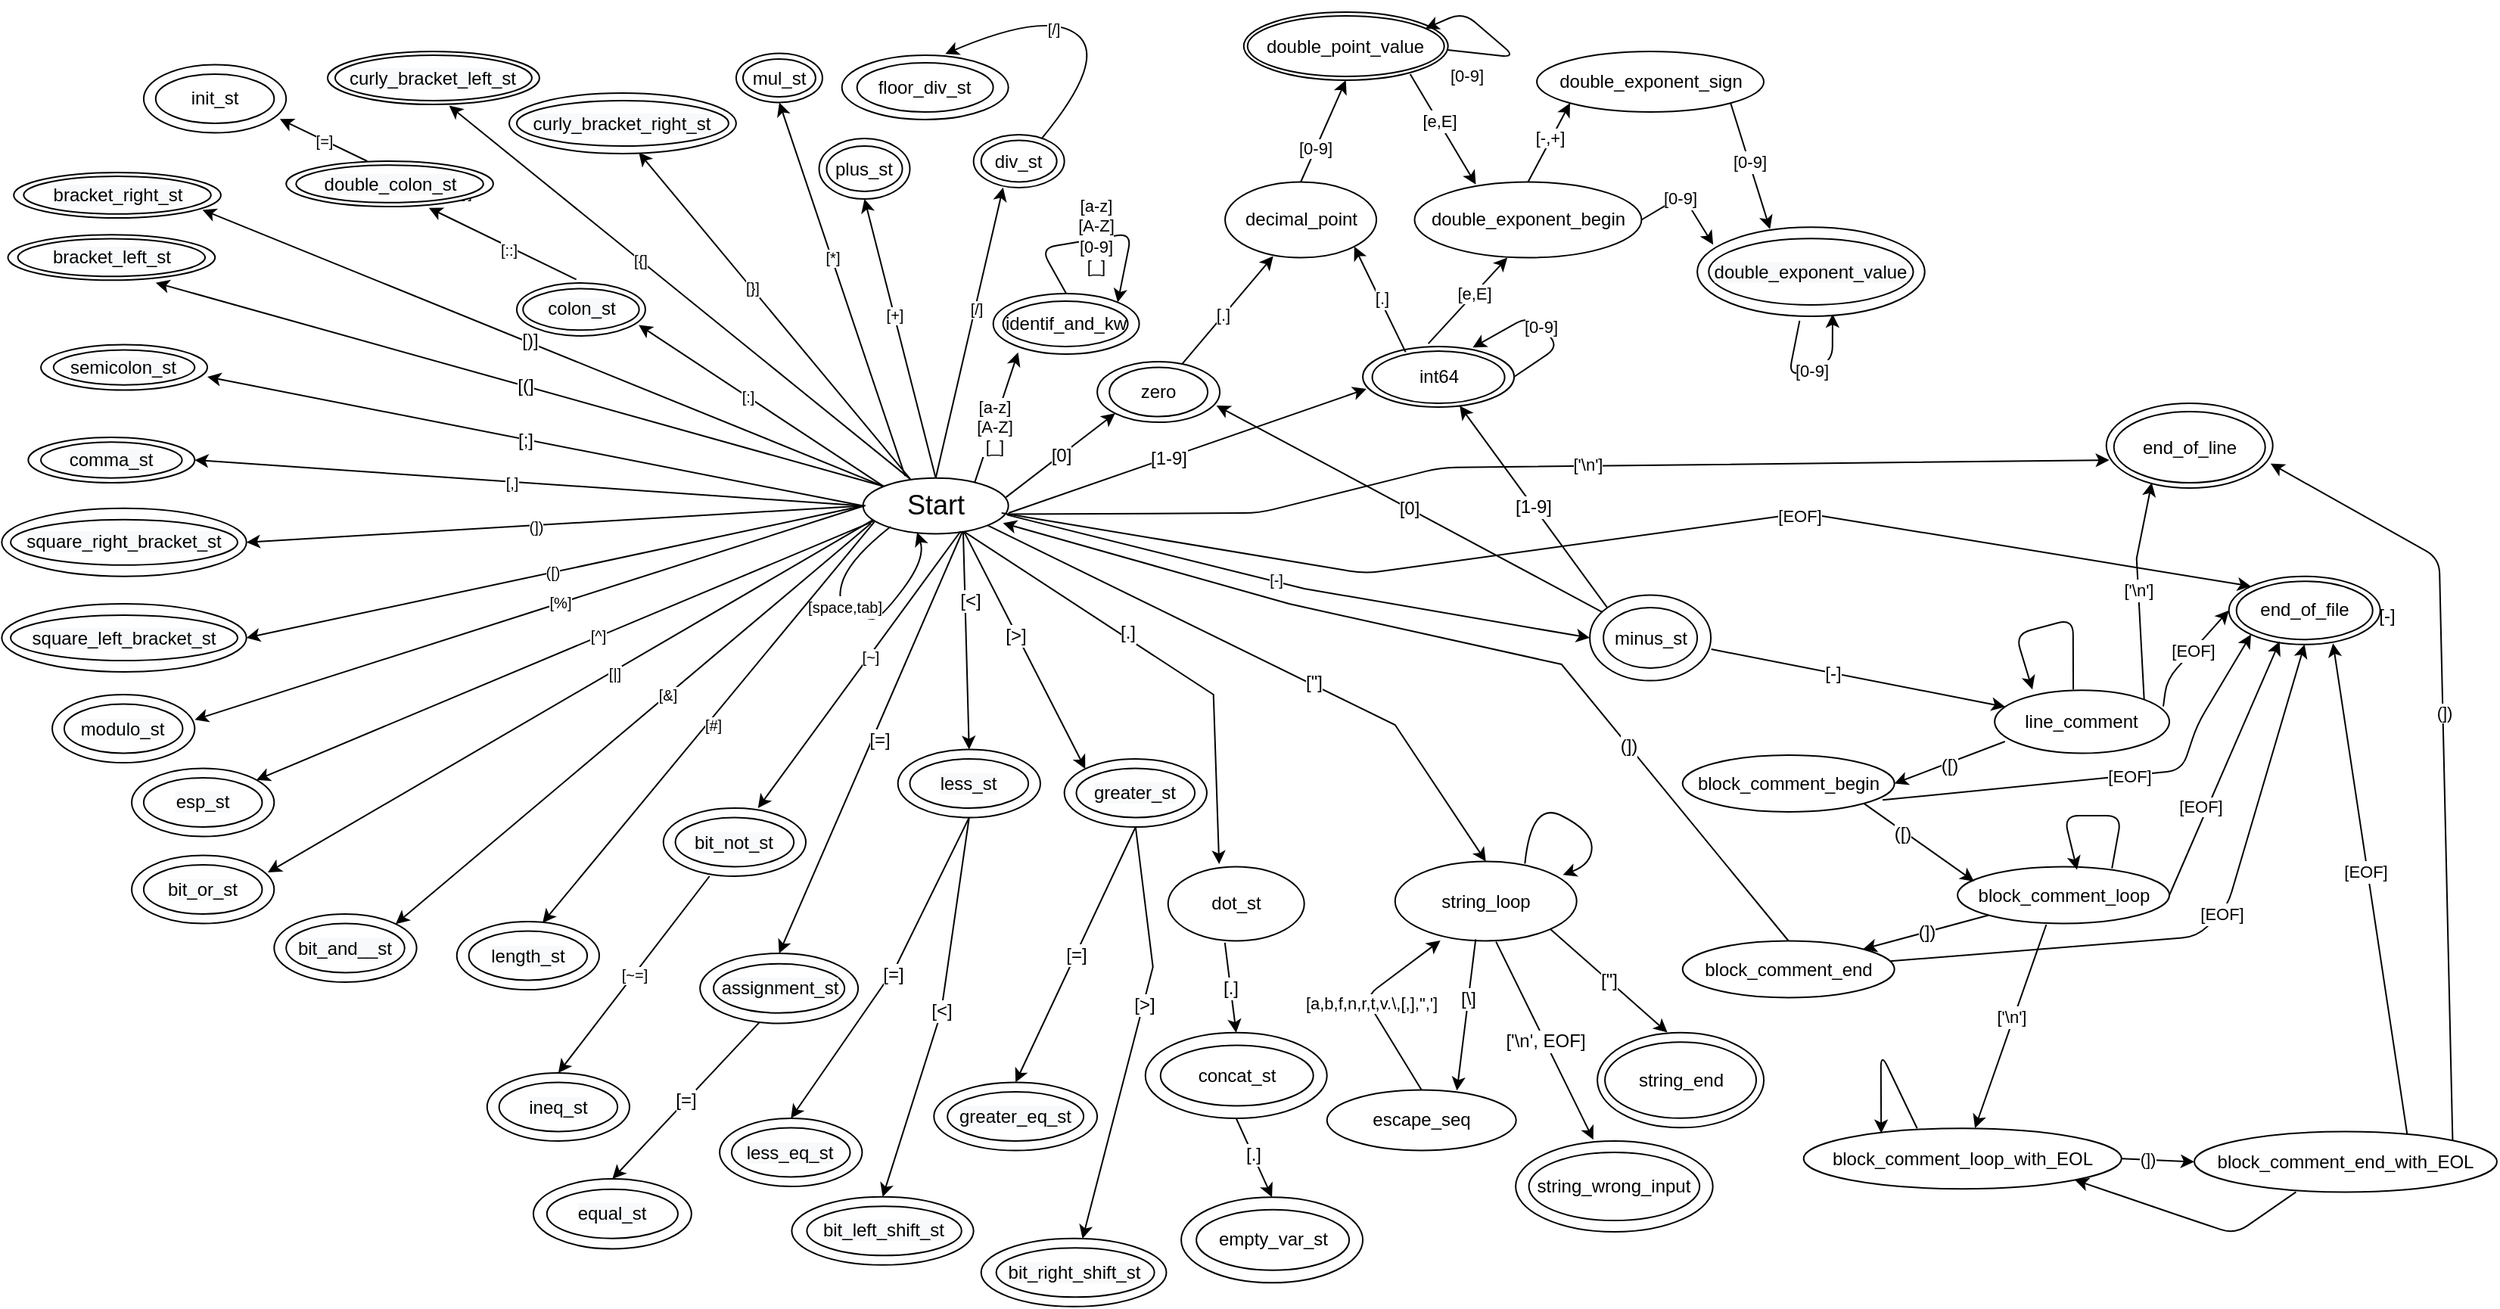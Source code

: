 <mxfile version="15.5.9" type="device"><diagram id="oD_keCYAEAa8p7hV4BWD" name="Page-1"><mxGraphModel dx="2965" dy="1593" grid="1" gridSize="10" guides="1" tooltips="1" connect="1" arrows="1" fold="1" page="1" pageScale="1" pageWidth="827" pageHeight="1169" math="0" shadow="0"><root><mxCell id="0"/><mxCell id="1" parent="0"/><mxCell id="SrC2fUFR9enrrj-KLv6N-1" value="" style="ellipse;whiteSpace=wrap;html=1;" vertex="1" parent="1"><mxGeometry x="574.33" y="338.86" width="96" height="36.86" as="geometry"/></mxCell><mxCell id="SrC2fUFR9enrrj-KLv6N-2" value="&lt;font style=&quot;font-size: 18px&quot;&gt;Start&lt;/font&gt;" style="text;html=1;align=center;verticalAlign=middle;resizable=0;points=[];autosize=1;strokeColor=none;fillColor=none;" vertex="1" parent="1"><mxGeometry x="597.33" y="347.29" width="50" height="20" as="geometry"/></mxCell><mxCell id="SrC2fUFR9enrrj-KLv6N-12" value="" style="endArrow=classic;html=1;rounded=0;exitX=0.989;exitY=0.66;exitDx=0;exitDy=0;entryX=0;entryY=0.5;entryDx=0;entryDy=0;exitPerimeter=0;" edge="1" parent="1" source="SrC2fUFR9enrrj-KLv6N-1" target="SrC2fUFR9enrrj-KLv6N-17"><mxGeometry width="50" height="50" relative="1" as="geometry"><mxPoint x="737.86" y="262" as="sourcePoint"/><mxPoint x="737.86" y="222" as="targetPoint"/><Array as="points"><mxPoint x="865.86" y="412"/></Array></mxGeometry></mxCell><mxCell id="SrC2fUFR9enrrj-KLv6N-318" value="&lt;span style=&quot;font-size: 10px ; background-color: rgb(248 , 249 , 250)&quot;&gt;[-]&lt;/span&gt;" style="edgeLabel;html=1;align=center;verticalAlign=middle;resizable=0;points=[];fontSize=12;" vertex="1" connectable="0" parent="SrC2fUFR9enrrj-KLv6N-12"><mxGeometry x="-0.073" y="1" relative="1" as="geometry"><mxPoint as="offset"/></mxGeometry></mxCell><mxCell id="SrC2fUFR9enrrj-KLv6N-17" value="" style="ellipse;whiteSpace=wrap;html=1;" vertex="1" parent="1"><mxGeometry x="1054.54" y="416.22" width="80" height="56.57" as="geometry"/></mxCell><mxCell id="SrC2fUFR9enrrj-KLv6N-18" value="&lt;font style=&quot;font-size: 12px&quot;&gt;minus_st&lt;/font&gt;" style="ellipse;whiteSpace=wrap;html=1;" vertex="1" parent="1"><mxGeometry x="1063.54" y="424.5" width="62" height="40" as="geometry"/></mxCell><mxCell id="SrC2fUFR9enrrj-KLv6N-19" value="" style="ellipse;whiteSpace=wrap;html=1;" vertex="1" parent="1"><mxGeometry x="545.26" y="114.5" width="60" height="40" as="geometry"/></mxCell><mxCell id="SrC2fUFR9enrrj-KLv6N-20" value="&lt;font style=&quot;font-size: 12px&quot;&gt;plus_st&lt;/font&gt;" style="ellipse;whiteSpace=wrap;html=1;" vertex="1" parent="1"><mxGeometry x="550.26" y="119.5" width="50" height="30" as="geometry"/></mxCell><mxCell id="SrC2fUFR9enrrj-KLv6N-26" value="" style="endArrow=classic;html=1;rounded=0;entryX=0.5;entryY=1;entryDx=0;entryDy=0;exitX=0.5;exitY=0;exitDx=0;exitDy=0;" edge="1" parent="1" source="SrC2fUFR9enrrj-KLv6N-1" target="SrC2fUFR9enrrj-KLv6N-19"><mxGeometry width="50" height="50" relative="1" as="geometry"><mxPoint x="685.86" y="342" as="sourcePoint"/><mxPoint x="675.86" y="232" as="targetPoint"/></mxGeometry></mxCell><mxCell id="SrC2fUFR9enrrj-KLv6N-32" value="&lt;span style=&quot;background-color: rgb(248 , 249 , 250)&quot;&gt;&lt;font style=&quot;font-size: 10px&quot;&gt;[+]&lt;/font&gt;&lt;/span&gt;" style="edgeLabel;html=1;align=center;verticalAlign=middle;resizable=0;points=[];fontSize=10;" vertex="1" connectable="0" parent="SrC2fUFR9enrrj-KLv6N-26"><mxGeometry x="0.171" relative="1" as="geometry"><mxPoint as="offset"/></mxGeometry></mxCell><mxCell id="SrC2fUFR9enrrj-KLv6N-35" value="" style="endArrow=classic;html=1;rounded=0;entryX=0.5;entryY=1;entryDx=0;entryDy=0;exitX=0.289;exitY=-0.036;exitDx=0;exitDy=0;exitPerimeter=0;" edge="1" parent="1" source="SrC2fUFR9enrrj-KLv6N-1" target="SrC2fUFR9enrrj-KLv6N-37"><mxGeometry width="50" height="50" relative="1" as="geometry"><mxPoint x="675.86" y="332" as="sourcePoint"/><mxPoint x="645.86" y="232" as="targetPoint"/><Array as="points"/></mxGeometry></mxCell><mxCell id="SrC2fUFR9enrrj-KLv6N-36" value="&lt;span style=&quot;background-color: rgb(248 , 249 , 250)&quot;&gt;&lt;font style=&quot;font-size: 10px&quot;&gt;[*]&lt;/font&gt;&lt;/span&gt;" style="edgeLabel;html=1;align=center;verticalAlign=middle;resizable=0;points=[];fontSize=10;" vertex="1" connectable="0" parent="SrC2fUFR9enrrj-KLv6N-35"><mxGeometry x="0.171" relative="1" as="geometry"><mxPoint as="offset"/></mxGeometry></mxCell><mxCell id="SrC2fUFR9enrrj-KLv6N-37" value="&lt;font style=&quot;font-size: 10px&quot;&gt;times_st&lt;/font&gt;" style="ellipse;whiteSpace=wrap;html=1;" vertex="1" parent="1"><mxGeometry x="490.47" y="58.25" width="57" height="32.5" as="geometry"/></mxCell><mxCell id="SrC2fUFR9enrrj-KLv6N-39" value="&lt;font style=&quot;font-size: 12px&quot;&gt;mul_st&lt;/font&gt;" style="ellipse;whiteSpace=wrap;html=1;" vertex="1" parent="1"><mxGeometry x="494.97" y="62" width="48" height="25" as="geometry"/></mxCell><mxCell id="SrC2fUFR9enrrj-KLv6N-41" value="" style="endArrow=classic;html=1;rounded=0;exitX=0.5;exitY=0;exitDx=0;exitDy=0;entryX=0.325;entryY=0.998;entryDx=0;entryDy=0;entryPerimeter=0;" edge="1" parent="1" source="SrC2fUFR9enrrj-KLv6N-1" target="SrC2fUFR9enrrj-KLv6N-43"><mxGeometry width="50" height="50" relative="1" as="geometry"><mxPoint x="722.804" y="385.68" as="sourcePoint"/><mxPoint x="775.86" y="182" as="targetPoint"/><Array as="points"/></mxGeometry></mxCell><mxCell id="SrC2fUFR9enrrj-KLv6N-42" value="&lt;span style=&quot;background-color: rgb(248 , 249 , 250)&quot;&gt;&lt;font style=&quot;font-size: 10px&quot;&gt;[/]&lt;/font&gt;&lt;/span&gt;" style="edgeLabel;html=1;align=center;verticalAlign=middle;resizable=0;points=[];fontSize=10;" vertex="1" connectable="0" parent="SrC2fUFR9enrrj-KLv6N-41"><mxGeometry x="0.171" relative="1" as="geometry"><mxPoint as="offset"/></mxGeometry></mxCell><mxCell id="SrC2fUFR9enrrj-KLv6N-43" value="&lt;font style=&quot;font-size: 10px&quot;&gt;times_st&lt;/font&gt;" style="ellipse;whiteSpace=wrap;html=1;" vertex="1" parent="1"><mxGeometry x="647.33" y="112" width="60" height="35" as="geometry"/></mxCell><mxCell id="SrC2fUFR9enrrj-KLv6N-44" value="&lt;font style=&quot;font-size: 12px&quot;&gt;div_st&lt;/font&gt;" style="ellipse;whiteSpace=wrap;html=1;" vertex="1" parent="1"><mxGeometry x="652.33" y="115.75" width="50" height="27.5" as="geometry"/></mxCell><mxCell id="SrC2fUFR9enrrj-KLv6N-48" value="" style="endArrow=classic;html=1;rounded=0;entryX=0.571;entryY=0.981;entryDx=0;entryDy=0;entryPerimeter=0;exitX=0.325;exitY=0.019;exitDx=0;exitDy=0;exitPerimeter=0;" edge="1" parent="1" source="SrC2fUFR9enrrj-KLv6N-1" target="SrC2fUFR9enrrj-KLv6N-50"><mxGeometry width="50" height="50" relative="1" as="geometry"><mxPoint x="725.86" y="372" as="sourcePoint"/><mxPoint x="615.86" y="152" as="targetPoint"/><Array as="points"/></mxGeometry></mxCell><mxCell id="SrC2fUFR9enrrj-KLv6N-49" value="&lt;span style=&quot;background-color: rgb(248 , 249 , 250)&quot;&gt;&lt;font style=&quot;font-size: 10px&quot;&gt;[}]&lt;/font&gt;&lt;/span&gt;" style="edgeLabel;html=1;align=center;verticalAlign=middle;resizable=0;points=[];fontSize=10;" vertex="1" connectable="0" parent="SrC2fUFR9enrrj-KLv6N-48"><mxGeometry x="0.171" relative="1" as="geometry"><mxPoint as="offset"/></mxGeometry></mxCell><mxCell id="SrC2fUFR9enrrj-KLv6N-50" value="&lt;span style=&quot;color: rgb(0, 0, 0); font-family: helvetica; font-size: 12px; font-style: normal; font-weight: normal; letter-spacing: normal; text-align: center; text-indent: 0px; text-transform: none; word-spacing: 0px; background-color: rgb(248, 249, 250); text-decoration: none; display: inline; float: none;&quot;&gt;curly_bracket_close_st&lt;/span&gt;" style="ellipse;whiteSpace=wrap;html=1;fontSize=10;" vertex="1" parent="1"><mxGeometry x="340.47" y="84.5" width="150" height="40" as="geometry"/></mxCell><mxCell id="SrC2fUFR9enrrj-KLv6N-51" value="&lt;span style=&quot;color: rgb(0 , 0 , 0) ; font-family: &amp;#34;helvetica&amp;#34; ; font-size: 12px ; font-style: normal ; font-weight: normal ; letter-spacing: normal ; text-align: center ; text-indent: 0px ; text-transform: none ; word-spacing: 0px ; background-color: rgb(248 , 249 , 250) ; text-decoration: none ; display: inline ; float: none&quot;&gt;curly_bracket_right_st&lt;/span&gt;" style="ellipse;whiteSpace=wrap;html=1;fontSize=10;" vertex="1" parent="1"><mxGeometry x="345.47" y="89.5" width="140" height="30" as="geometry"/></mxCell><mxCell id="SrC2fUFR9enrrj-KLv6N-54" value="&lt;span style=&quot;color: rgb(0, 0, 0); font-family: helvetica; font-size: 12px; font-style: normal; font-weight: normal; letter-spacing: normal; text-align: center; text-indent: 0px; text-transform: none; word-spacing: 0px; background-color: rgb(248, 249, 250); text-decoration: none; display: inline; float: none;&quot;&gt;curly_bracket_close_st&lt;/span&gt;" style="ellipse;whiteSpace=wrap;html=1;fontSize=10;" vertex="1" parent="1"><mxGeometry x="220.47" y="57" width="140" height="35" as="geometry"/></mxCell><mxCell id="SrC2fUFR9enrrj-KLv6N-55" value="&lt;span style=&quot;color: rgb(0 , 0 , 0) ; font-family: &amp;#34;helvetica&amp;#34; ; font-size: 12px ; font-style: normal ; font-weight: normal ; letter-spacing: normal ; text-align: center ; text-indent: 0px ; text-transform: none ; word-spacing: 0px ; background-color: rgb(248 , 249 , 250) ; text-decoration: none ; display: inline ; float: none&quot;&gt;curly_bracket_left_st&lt;/span&gt;" style="ellipse;whiteSpace=wrap;html=1;fontSize=10;" vertex="1" parent="1"><mxGeometry x="225.47" y="59.5" width="130" height="30" as="geometry"/></mxCell><mxCell id="SrC2fUFR9enrrj-KLv6N-56" value="" style="endArrow=classic;html=1;rounded=0;entryX=0.574;entryY=1.024;entryDx=0;entryDy=0;entryPerimeter=0;exitX=0.325;exitY=0.019;exitDx=0;exitDy=0;exitPerimeter=0;" edge="1" parent="1" source="SrC2fUFR9enrrj-KLv6N-1" target="SrC2fUFR9enrrj-KLv6N-54"><mxGeometry width="50" height="50" relative="1" as="geometry"><mxPoint x="725.86" y="372" as="sourcePoint"/><mxPoint x="606.2" y="151.18" as="targetPoint"/><Array as="points"/></mxGeometry></mxCell><mxCell id="SrC2fUFR9enrrj-KLv6N-57" value="&lt;span style=&quot;background-color: rgb(248 , 249 , 250)&quot;&gt;&lt;font style=&quot;font-size: 10px&quot;&gt;[{]&lt;/font&gt;&lt;/span&gt;" style="edgeLabel;html=1;align=center;verticalAlign=middle;resizable=0;points=[];fontSize=10;" vertex="1" connectable="0" parent="SrC2fUFR9enrrj-KLv6N-56"><mxGeometry x="0.171" relative="1" as="geometry"><mxPoint as="offset"/></mxGeometry></mxCell><mxCell id="SrC2fUFR9enrrj-KLv6N-59" value="" style="ellipse;whiteSpace=wrap;html=1;fontSize=10;" vertex="1" parent="1"><mxGeometry x="13.09" y="137" width="136.87" height="30" as="geometry"/></mxCell><mxCell id="SrC2fUFR9enrrj-KLv6N-62" value="&lt;span style=&quot;color: rgb(0 , 0 , 0) ; font-family: &amp;#34;helvetica&amp;#34; ; font-size: 12px ; font-style: normal ; font-weight: normal ; letter-spacing: normal ; text-align: center ; text-indent: 0px ; text-transform: none ; word-spacing: 0px ; background-color: rgb(248 , 249 , 250) ; text-decoration: none ; display: inline ; float: none&quot;&gt;bracket_right_st&lt;/span&gt;" style="ellipse;whiteSpace=wrap;html=1;fontSize=10;" vertex="1" parent="1"><mxGeometry x="19.65" y="139.5" width="123.75" height="24.85" as="geometry"/></mxCell><mxCell id="SrC2fUFR9enrrj-KLv6N-70" value="" style="endArrow=classic;html=1;rounded=0;entryX=0.911;entryY=0.822;entryDx=0;entryDy=0;entryPerimeter=0;exitX=0;exitY=0;exitDx=0;exitDy=0;" edge="1" parent="1" source="SrC2fUFR9enrrj-KLv6N-1" target="SrC2fUFR9enrrj-KLv6N-59"><mxGeometry width="50" height="50" relative="1" as="geometry"><mxPoint x="675.862" y="425.102" as="sourcePoint"/><mxPoint x="422.12" y="162.0" as="targetPoint"/><Array as="points"/></mxGeometry></mxCell><mxCell id="SrC2fUFR9enrrj-KLv6N-71" value="&lt;span style=&quot;background-color: rgb(248 , 249 , 250)&quot;&gt;&lt;font style=&quot;font-size: 10px&quot;&gt;[)]&lt;/font&gt;&lt;/span&gt;" style="edgeLabel;html=1;align=center;verticalAlign=middle;resizable=0;points=[];fontSize=10;" vertex="1" connectable="0" parent="SrC2fUFR9enrrj-KLv6N-70"><mxGeometry x="0.171" relative="1" as="geometry"><mxPoint x="-14" y="-88" as="offset"/></mxGeometry></mxCell><mxCell id="SrC2fUFR9enrrj-KLv6N-212" value="[)]" style="edgeLabel;html=1;align=center;verticalAlign=middle;resizable=0;points=[];fontSize=12;" vertex="1" connectable="0" parent="SrC2fUFR9enrrj-KLv6N-70"><mxGeometry x="0.043" y="-1" relative="1" as="geometry"><mxPoint as="offset"/></mxGeometry></mxCell><mxCell id="SrC2fUFR9enrrj-KLv6N-74" value="" style="ellipse;whiteSpace=wrap;html=1;fontSize=10;" vertex="1" parent="1"><mxGeometry x="9.23" y="178.18" width="136.87" height="30" as="geometry"/></mxCell><mxCell id="SrC2fUFR9enrrj-KLv6N-75" value="&lt;span style=&quot;color: rgb(0 , 0 , 0) ; font-family: &amp;#34;helvetica&amp;#34; ; font-size: 12px ; font-style: normal ; font-weight: normal ; letter-spacing: normal ; text-align: center ; text-indent: 0px ; text-transform: none ; word-spacing: 0px ; background-color: rgb(248 , 249 , 250) ; text-decoration: none ; display: inline ; float: none&quot;&gt;bracket_left_st&lt;/span&gt;" style="ellipse;whiteSpace=wrap;html=1;fontSize=10;" vertex="1" parent="1"><mxGeometry x="15.79" y="180.76" width="123.75" height="24.85" as="geometry"/></mxCell><mxCell id="SrC2fUFR9enrrj-KLv6N-76" value="" style="endArrow=classic;html=1;rounded=0;entryX=0.714;entryY=1.055;entryDx=0;entryDy=0;entryPerimeter=0;exitX=0;exitY=0;exitDx=0;exitDy=0;" edge="1" parent="1" source="SrC2fUFR9enrrj-KLv6N-1" target="SrC2fUFR9enrrj-KLv6N-74"><mxGeometry width="50" height="50" relative="1" as="geometry"><mxPoint x="675.86" y="372" as="sourcePoint"/><mxPoint x="347.609" y="222.0" as="targetPoint"/><Array as="points"/></mxGeometry></mxCell><mxCell id="SrC2fUFR9enrrj-KLv6N-209" value="[(]" style="edgeLabel;html=1;align=center;verticalAlign=middle;resizable=0;points=[];fontSize=12;" vertex="1" connectable="0" parent="SrC2fUFR9enrrj-KLv6N-76"><mxGeometry x="-0.016" relative="1" as="geometry"><mxPoint as="offset"/></mxGeometry></mxCell><mxCell id="SrC2fUFR9enrrj-KLv6N-79" value="&lt;font style=&quot;font-size: 10px&quot;&gt;mul_st&lt;/font&gt;" style="ellipse;whiteSpace=wrap;html=1;" vertex="1" parent="1"><mxGeometry x="560.33" y="59.5" width="110" height="42.5" as="geometry"/></mxCell><mxCell id="SrC2fUFR9enrrj-KLv6N-80" value="&lt;font style=&quot;font-size: 12px&quot;&gt;floor_div_st&lt;/font&gt;" style="ellipse;whiteSpace=wrap;html=1;" vertex="1" parent="1"><mxGeometry x="570.33" y="64.5" width="90" height="32.5" as="geometry"/></mxCell><mxCell id="SrC2fUFR9enrrj-KLv6N-82" value="" style="curved=1;endArrow=classic;html=1;rounded=0;fontSize=10;entryX=0.621;entryY=-0.02;entryDx=0;entryDy=0;entryPerimeter=0;exitX=0.75;exitY=0.073;exitDx=0;exitDy=0;exitPerimeter=0;" edge="1" parent="1" source="SrC2fUFR9enrrj-KLv6N-43" target="SrC2fUFR9enrrj-KLv6N-79"><mxGeometry width="50" height="50" relative="1" as="geometry"><mxPoint x="1015.86" y="82" as="sourcePoint"/><mxPoint x="865.86" y="42" as="targetPoint"/><Array as="points"><mxPoint x="735.86" y="62"/><mxPoint x="695.86" y="30"/></Array></mxGeometry></mxCell><mxCell id="SrC2fUFR9enrrj-KLv6N-91" value="[/]" style="edgeLabel;html=1;align=center;verticalAlign=middle;resizable=0;points=[];fontSize=10;" vertex="1" connectable="0" parent="SrC2fUFR9enrrj-KLv6N-82"><mxGeometry x="0.137" y="7" relative="1" as="geometry"><mxPoint as="offset"/></mxGeometry></mxCell><mxCell id="SrC2fUFR9enrrj-KLv6N-86" value="" style="curved=1;endArrow=classic;html=1;rounded=0;fontSize=10;exitX=0.189;exitY=0.871;exitDx=0;exitDy=0;entryX=0.372;entryY=0.974;entryDx=0;entryDy=0;entryPerimeter=0;exitPerimeter=0;" edge="1" parent="1" source="SrC2fUFR9enrrj-KLv6N-1" target="SrC2fUFR9enrrj-KLv6N-1"><mxGeometry width="50" height="50" relative="1" as="geometry"><mxPoint x="805.86" y="369" as="sourcePoint"/><mxPoint x="755.86" y="312" as="targetPoint"/><Array as="points"><mxPoint x="565.86" y="392"/><mxPoint x="555.86" y="422"/><mxPoint x="575.86" y="432"/><mxPoint x="585.86" y="432"/><mxPoint x="615.86" y="392"/></Array></mxGeometry></mxCell><mxCell id="SrC2fUFR9enrrj-KLv6N-226" value="&lt;span style=&quot;font-size: 10px&quot;&gt;[space,tab]&lt;/span&gt;" style="edgeLabel;html=1;align=center;verticalAlign=middle;resizable=0;points=[];fontSize=12;" vertex="1" connectable="0" parent="SrC2fUFR9enrrj-KLv6N-86"><mxGeometry x="-0.134" y="1" relative="1" as="geometry"><mxPoint as="offset"/></mxGeometry></mxCell><mxCell id="SrC2fUFR9enrrj-KLv6N-92" value="" style="ellipse;whiteSpace=wrap;html=1;fontSize=10;" vertex="1" parent="1"><mxGeometry x="345.47" y="209.97" width="85" height="35" as="geometry"/></mxCell><mxCell id="SrC2fUFR9enrrj-KLv6N-93" value="&lt;span style=&quot;color: rgb(0 , 0 , 0) ; font-family: &amp;#34;helvetica&amp;#34; ; font-size: 12px ; font-style: normal ; font-weight: normal ; letter-spacing: normal ; text-align: center ; text-indent: 0px ; text-transform: none ; word-spacing: 0px ; background-color: rgb(248 , 249 , 250) ; text-decoration: none ; display: inline ; float: none&quot;&gt;colon_st&lt;/span&gt;" style="ellipse;whiteSpace=wrap;html=1;fontSize=10;" vertex="1" parent="1"><mxGeometry x="349.61" y="213.76" width="76.72" height="27.42" as="geometry"/></mxCell><mxCell id="SrC2fUFR9enrrj-KLv6N-96" value="" style="ellipse;whiteSpace=wrap;html=1;fontSize=10;" vertex="1" parent="1"><mxGeometry x="193.09" y="129.5" width="136.87" height="30" as="geometry"/></mxCell><mxCell id="SrC2fUFR9enrrj-KLv6N-97" value="&lt;span style=&quot;color: rgb(0 , 0 , 0) ; font-family: &amp;#34;helvetica&amp;#34; ; font-size: 12px ; font-style: normal ; font-weight: normal ; letter-spacing: normal ; text-align: center ; text-indent: 0px ; text-transform: none ; word-spacing: 0px ; background-color: rgb(248 , 249 , 250) ; text-decoration: none ; display: inline ; float: none&quot;&gt;double_colon_st&lt;/span&gt;" style="ellipse;whiteSpace=wrap;html=1;fontSize=10;" vertex="1" parent="1"><mxGeometry x="199.65" y="132.08" width="123.75" height="24.85" as="geometry"/></mxCell><mxCell id="SrC2fUFR9enrrj-KLv6N-98" value="" style="endArrow=classic;html=1;rounded=0;fontSize=10;entryX=0.689;entryY=1.028;entryDx=0;entryDy=0;entryPerimeter=0;exitX=0.463;exitY=-0.064;exitDx=0;exitDy=0;exitPerimeter=0;" edge="1" parent="1" source="SrC2fUFR9enrrj-KLv6N-92" target="SrC2fUFR9enrrj-KLv6N-96"><mxGeometry width="50" height="50" relative="1" as="geometry"><mxPoint x="300.86" y="172" as="sourcePoint"/><mxPoint x="290" y="65.38" as="targetPoint"/><Array as="points"/></mxGeometry></mxCell><mxCell id="SrC2fUFR9enrrj-KLv6N-100" value="[::]" style="edgeLabel;html=1;align=center;verticalAlign=middle;resizable=0;points=[];fontSize=10;" vertex="1" connectable="0" parent="SrC2fUFR9enrrj-KLv6N-98"><mxGeometry x="-0.094" y="2" relative="1" as="geometry"><mxPoint as="offset"/></mxGeometry></mxCell><mxCell id="SrC2fUFR9enrrj-KLv6N-101" value="" style="endArrow=classic;html=1;rounded=0;fontSize=10;entryX=0.948;entryY=0.793;entryDx=0;entryDy=0;entryPerimeter=0;exitX=0;exitY=0;exitDx=0;exitDy=0;" edge="1" parent="1" source="SrC2fUFR9enrrj-KLv6N-1" target="SrC2fUFR9enrrj-KLv6N-92"><mxGeometry width="50" height="50" relative="1" as="geometry"><mxPoint x="685.86" y="392" as="sourcePoint"/><mxPoint x="555.86" y="252" as="targetPoint"/></mxGeometry></mxCell><mxCell id="SrC2fUFR9enrrj-KLv6N-103" value="[:]" style="edgeLabel;html=1;align=center;verticalAlign=middle;resizable=0;points=[];fontSize=10;" vertex="1" connectable="0" parent="SrC2fUFR9enrrj-KLv6N-101"><mxGeometry x="0.119" relative="1" as="geometry"><mxPoint as="offset"/></mxGeometry></mxCell><mxCell id="SrC2fUFR9enrrj-KLv6N-107" value="" style="ellipse;whiteSpace=wrap;html=1;fontSize=10;" vertex="1" parent="1"><mxGeometry x="31.02" y="250.79" width="110" height="30" as="geometry"/></mxCell><mxCell id="SrC2fUFR9enrrj-KLv6N-108" value="&lt;span style=&quot;color: rgb(0 , 0 , 0) ; font-family: &amp;#34;helvetica&amp;#34; ; font-size: 12px ; font-style: normal ; font-weight: normal ; letter-spacing: normal ; text-align: center ; text-indent: 0px ; text-transform: none ; word-spacing: 0px ; background-color: rgb(248 , 249 , 250) ; text-decoration: none ; display: inline ; float: none&quot;&gt;semicolon_st&lt;/span&gt;" style="ellipse;whiteSpace=wrap;html=1;fontSize=10;" vertex="1" parent="1"><mxGeometry x="39.38" y="254.24" width="93.28" height="23.1" as="geometry"/></mxCell><mxCell id="SrC2fUFR9enrrj-KLv6N-109" value="" style="endArrow=classic;html=1;rounded=0;fontSize=10;exitX=0;exitY=0.5;exitDx=0;exitDy=0;entryX=1;entryY=0.707;entryDx=0;entryDy=0;entryPerimeter=0;" edge="1" parent="1" source="SrC2fUFR9enrrj-KLv6N-1" target="SrC2fUFR9enrrj-KLv6N-107"><mxGeometry width="50" height="50" relative="1" as="geometry"><mxPoint x="575.86" y="492" as="sourcePoint"/><mxPoint x="315.86" y="282" as="targetPoint"/></mxGeometry></mxCell><mxCell id="SrC2fUFR9enrrj-KLv6N-213" value="[;]" style="edgeLabel;html=1;align=center;verticalAlign=middle;resizable=0;points=[];fontSize=12;" vertex="1" connectable="0" parent="SrC2fUFR9enrrj-KLv6N-109"><mxGeometry x="0.031" relative="1" as="geometry"><mxPoint as="offset"/></mxGeometry></mxCell><mxCell id="SrC2fUFR9enrrj-KLv6N-113" value="" style="ellipse;whiteSpace=wrap;html=1;fontSize=10;" vertex="1" parent="1"><mxGeometry x="22.66" y="312" width="110" height="30" as="geometry"/></mxCell><mxCell id="SrC2fUFR9enrrj-KLv6N-114" value="&lt;span style=&quot;color: rgb(0 , 0 , 0) ; font-family: &amp;#34;helvetica&amp;#34; ; font-size: 12px ; font-style: normal ; font-weight: normal ; letter-spacing: normal ; text-align: center ; text-indent: 0px ; text-transform: none ; word-spacing: 0px ; background-color: rgb(248 , 249 , 250) ; text-decoration: none ; display: inline ; float: none&quot;&gt;comma_st&lt;/span&gt;" style="ellipse;whiteSpace=wrap;html=1;fontSize=10;" vertex="1" parent="1"><mxGeometry x="31.02" y="315.14" width="93.28" height="23.72" as="geometry"/></mxCell><mxCell id="SrC2fUFR9enrrj-KLv6N-115" value="" style="endArrow=classic;html=1;rounded=0;fontSize=10;exitX=0;exitY=0.5;exitDx=0;exitDy=0;entryX=1;entryY=0.5;entryDx=0;entryDy=0;" edge="1" parent="1" source="SrC2fUFR9enrrj-KLv6N-1" target="SrC2fUFR9enrrj-KLv6N-113"><mxGeometry width="50" height="50" relative="1" as="geometry"><mxPoint x="565.86" y="462" as="sourcePoint"/><mxPoint x="295.86" y="337" as="targetPoint"/></mxGeometry></mxCell><mxCell id="SrC2fUFR9enrrj-KLv6N-116" value="[,]" style="edgeLabel;html=1;align=center;verticalAlign=middle;resizable=0;points=[];fontSize=10;" vertex="1" connectable="0" parent="SrC2fUFR9enrrj-KLv6N-115"><mxGeometry x="0.055" relative="1" as="geometry"><mxPoint as="offset"/></mxGeometry></mxCell><mxCell id="SrC2fUFR9enrrj-KLv6N-117" value="" style="ellipse;whiteSpace=wrap;html=1;fontSize=10;" vertex="1" parent="1"><mxGeometry x="5.16" y="358.86" width="161.72" height="45" as="geometry"/></mxCell><mxCell id="SrC2fUFR9enrrj-KLv6N-118" value="&lt;span style=&quot;color: rgb(0 , 0 , 0) ; font-family: &amp;#34;helvetica&amp;#34; ; font-size: 12px ; font-style: normal ; font-weight: normal ; letter-spacing: normal ; text-align: center ; text-indent: 0px ; text-transform: none ; word-spacing: 0px ; background-color: rgb(248 , 249 , 250) ; text-decoration: none ; display: inline ; float: none&quot;&gt;square_right_bracket_st&lt;/span&gt;" style="ellipse;whiteSpace=wrap;html=1;fontSize=10;" vertex="1" parent="1"><mxGeometry x="11.02" y="366.36" width="150" height="30" as="geometry"/></mxCell><mxCell id="SrC2fUFR9enrrj-KLv6N-119" value="" style="ellipse;whiteSpace=wrap;html=1;fontSize=10;" vertex="1" parent="1"><mxGeometry x="5.16" y="422" width="161.72" height="45" as="geometry"/></mxCell><mxCell id="SrC2fUFR9enrrj-KLv6N-120" value="&lt;span style=&quot;color: rgb(0 , 0 , 0) ; font-family: &amp;#34;helvetica&amp;#34; ; font-size: 12px ; font-style: normal ; font-weight: normal ; letter-spacing: normal ; text-align: center ; text-indent: 0px ; text-transform: none ; word-spacing: 0px ; background-color: rgb(248 , 249 , 250) ; text-decoration: none ; display: inline ; float: none&quot;&gt;square_left_bracket_st&lt;/span&gt;" style="ellipse;whiteSpace=wrap;html=1;fontSize=10;" vertex="1" parent="1"><mxGeometry x="11.02" y="429.5" width="150" height="30" as="geometry"/></mxCell><mxCell id="SrC2fUFR9enrrj-KLv6N-122" value="" style="endArrow=classic;html=1;rounded=0;fontSize=10;exitX=0;exitY=0.5;exitDx=0;exitDy=0;entryX=1;entryY=0.5;entryDx=0;entryDy=0;" edge="1" parent="1" source="SrC2fUFR9enrrj-KLv6N-1" target="SrC2fUFR9enrrj-KLv6N-117"><mxGeometry width="50" height="50" relative="1" as="geometry"><mxPoint x="685.86" y="412" as="sourcePoint"/><mxPoint x="345.86" y="372" as="targetPoint"/></mxGeometry></mxCell><mxCell id="SrC2fUFR9enrrj-KLv6N-125" value="(])" style="edgeLabel;html=1;align=center;verticalAlign=middle;resizable=0;points=[];fontSize=10;" vertex="1" connectable="0" parent="SrC2fUFR9enrrj-KLv6N-122"><mxGeometry x="0.064" y="1" relative="1" as="geometry"><mxPoint as="offset"/></mxGeometry></mxCell><mxCell id="SrC2fUFR9enrrj-KLv6N-123" value="" style="endArrow=classic;html=1;rounded=0;fontSize=10;exitX=0;exitY=0.5;exitDx=0;exitDy=0;entryX=1;entryY=0.5;entryDx=0;entryDy=0;" edge="1" parent="1" source="SrC2fUFR9enrrj-KLv6N-1" target="SrC2fUFR9enrrj-KLv6N-119"><mxGeometry width="50" height="50" relative="1" as="geometry"><mxPoint x="435.86" y="452" as="sourcePoint"/><mxPoint x="345.86" y="402" as="targetPoint"/></mxGeometry></mxCell><mxCell id="SrC2fUFR9enrrj-KLv6N-126" value="([)" style="edgeLabel;html=1;align=center;verticalAlign=middle;resizable=0;points=[];fontSize=10;" vertex="1" connectable="0" parent="SrC2fUFR9enrrj-KLv6N-123"><mxGeometry x="0.007" y="-1" relative="1" as="geometry"><mxPoint as="offset"/></mxGeometry></mxCell><mxCell id="SrC2fUFR9enrrj-KLv6N-127" value="" style="ellipse;whiteSpace=wrap;html=1;fontSize=10;" vertex="1" parent="1"><mxGeometry x="38.52" y="482" width="94.14" height="45" as="geometry"/></mxCell><mxCell id="SrC2fUFR9enrrj-KLv6N-128" value="&lt;span style=&quot;color: rgb(0 , 0 , 0) ; font-family: &amp;#34;helvetica&amp;#34; ; font-size: 12px ; font-style: normal ; font-weight: normal ; letter-spacing: normal ; text-align: center ; text-indent: 0px ; text-transform: none ; word-spacing: 0px ; background-color: rgb(248 , 249 , 250) ; text-decoration: none ; display: inline ; float: none&quot;&gt;modulo_st&lt;/span&gt;" style="ellipse;whiteSpace=wrap;html=1;fontSize=10;" vertex="1" parent="1"><mxGeometry x="46.45" y="488.25" width="78.28" height="32.5" as="geometry"/></mxCell><mxCell id="SrC2fUFR9enrrj-KLv6N-129" value="" style="ellipse;whiteSpace=wrap;html=1;fontSize=10;" vertex="1" parent="1"><mxGeometry x="91.02" y="530.75" width="94.14" height="45" as="geometry"/></mxCell><mxCell id="SrC2fUFR9enrrj-KLv6N-130" value="&lt;span style=&quot;color: rgb(0 , 0 , 0) ; font-family: &amp;#34;helvetica&amp;#34; ; font-size: 12px ; font-style: normal ; font-weight: normal ; letter-spacing: normal ; text-align: center ; text-indent: 0px ; text-transform: none ; word-spacing: 0px ; background-color: rgb(248 , 249 , 250) ; text-decoration: none ; display: inline ; float: none&quot;&gt;esp_st&lt;/span&gt;" style="ellipse;whiteSpace=wrap;html=1;fontSize=10;" vertex="1" parent="1"><mxGeometry x="98.95" y="537" width="78.28" height="32.5" as="geometry"/></mxCell><mxCell id="SrC2fUFR9enrrj-KLv6N-131" value="" style="endArrow=classic;html=1;rounded=0;fontSize=10;entryX=1;entryY=0.37;entryDx=0;entryDy=0;entryPerimeter=0;" edge="1" parent="1" target="SrC2fUFR9enrrj-KLv6N-127"><mxGeometry width="50" height="50" relative="1" as="geometry"><mxPoint x="575.86" y="357" as="sourcePoint"/><mxPoint x="265.86" y="462" as="targetPoint"/></mxGeometry></mxCell><mxCell id="SrC2fUFR9enrrj-KLv6N-133" value="[%]" style="edgeLabel;html=1;align=center;verticalAlign=middle;resizable=0;points=[];fontSize=10;" vertex="1" connectable="0" parent="SrC2fUFR9enrrj-KLv6N-131"><mxGeometry x="-0.091" y="-1" relative="1" as="geometry"><mxPoint as="offset"/></mxGeometry></mxCell><mxCell id="SrC2fUFR9enrrj-KLv6N-132" value="" style="endArrow=classic;html=1;rounded=0;fontSize=10;exitX=0.072;exitY=0.776;exitDx=0;exitDy=0;exitPerimeter=0;" edge="1" parent="1" source="SrC2fUFR9enrrj-KLv6N-1" target="SrC2fUFR9enrrj-KLv6N-129"><mxGeometry width="50" height="50" relative="1" as="geometry"><mxPoint x="575.86" y="357" as="sourcePoint"/><mxPoint x="175.86" y="522" as="targetPoint"/></mxGeometry></mxCell><mxCell id="SrC2fUFR9enrrj-KLv6N-134" value="[^]" style="edgeLabel;html=1;align=center;verticalAlign=middle;resizable=0;points=[];fontSize=10;" vertex="1" connectable="0" parent="SrC2fUFR9enrrj-KLv6N-132"><mxGeometry x="-0.109" y="-1" relative="1" as="geometry"><mxPoint as="offset"/></mxGeometry></mxCell><mxCell id="SrC2fUFR9enrrj-KLv6N-135" value="" style="ellipse;whiteSpace=wrap;html=1;fontSize=10;" vertex="1" parent="1"><mxGeometry x="91.02" y="588.25" width="94.14" height="45" as="geometry"/></mxCell><mxCell id="SrC2fUFR9enrrj-KLv6N-136" value="&lt;span style=&quot;color: rgb(0 , 0 , 0) ; font-family: &amp;#34;helvetica&amp;#34; ; font-size: 12px ; font-style: normal ; font-weight: normal ; letter-spacing: normal ; text-align: center ; text-indent: 0px ; text-transform: none ; word-spacing: 0px ; background-color: rgb(248 , 249 , 250) ; text-decoration: none ; display: inline ; float: none&quot;&gt;bit_or_st&lt;/span&gt;" style="ellipse;whiteSpace=wrap;html=1;fontSize=10;" vertex="1" parent="1"><mxGeometry x="98.95" y="594.5" width="78.28" height="32.5" as="geometry"/></mxCell><mxCell id="SrC2fUFR9enrrj-KLv6N-137" value="" style="endArrow=classic;html=1;rounded=0;fontSize=10;exitX=0.066;exitY=0.756;exitDx=0;exitDy=0;exitPerimeter=0;entryX=0.956;entryY=0.25;entryDx=0;entryDy=0;entryPerimeter=0;" edge="1" parent="1" source="SrC2fUFR9enrrj-KLv6N-1" target="SrC2fUFR9enrrj-KLv6N-135"><mxGeometry width="50" height="50" relative="1" as="geometry"><mxPoint x="495.86" y="532" as="sourcePoint"/><mxPoint x="419.86" y="502" as="targetPoint"/></mxGeometry></mxCell><mxCell id="SrC2fUFR9enrrj-KLv6N-138" value="[|]" style="edgeLabel;html=1;align=center;verticalAlign=middle;resizable=0;points=[];fontSize=10;" vertex="1" connectable="0" parent="SrC2fUFR9enrrj-KLv6N-137"><mxGeometry x="-0.141" y="1" relative="1" as="geometry"><mxPoint as="offset"/></mxGeometry></mxCell><mxCell id="SrC2fUFR9enrrj-KLv6N-140" value="" style="ellipse;whiteSpace=wrap;html=1;fontSize=10;" vertex="1" parent="1"><mxGeometry x="185.16" y="627" width="94.14" height="45" as="geometry"/></mxCell><mxCell id="SrC2fUFR9enrrj-KLv6N-141" value="&lt;span style=&quot;color: rgb(0 , 0 , 0) ; font-family: &amp;#34;helvetica&amp;#34; ; font-size: 12px ; font-style: normal ; font-weight: normal ; letter-spacing: normal ; text-align: center ; text-indent: 0px ; text-transform: none ; word-spacing: 0px ; background-color: rgb(248 , 249 , 250) ; text-decoration: none ; display: inline ; float: none&quot;&gt;bit_and__st&lt;/span&gt;" style="ellipse;whiteSpace=wrap;html=1;fontSize=10;" vertex="1" parent="1"><mxGeometry x="193.09" y="633.25" width="78.28" height="32.5" as="geometry"/></mxCell><mxCell id="SrC2fUFR9enrrj-KLv6N-142" value="" style="endArrow=classic;html=1;rounded=0;fontSize=10;exitX=0.054;exitY=0.815;exitDx=0;exitDy=0;exitPerimeter=0;entryX=1;entryY=0;entryDx=0;entryDy=0;" edge="1" parent="1" source="SrC2fUFR9enrrj-KLv6N-1" target="SrC2fUFR9enrrj-KLv6N-140"><mxGeometry width="50" height="50" relative="1" as="geometry"><mxPoint x="785.86" y="422" as="sourcePoint"/><mxPoint x="505.86" y="542" as="targetPoint"/></mxGeometry></mxCell><mxCell id="SrC2fUFR9enrrj-KLv6N-143" value="[&amp;amp;]" style="edgeLabel;html=1;align=center;verticalAlign=middle;resizable=0;points=[];fontSize=10;" vertex="1" connectable="0" parent="SrC2fUFR9enrrj-KLv6N-142"><mxGeometry x="-0.143" y="-1" relative="1" as="geometry"><mxPoint as="offset"/></mxGeometry></mxCell><mxCell id="SrC2fUFR9enrrj-KLv6N-144" value="" style="ellipse;whiteSpace=wrap;html=1;fontSize=10;" vertex="1" parent="1"><mxGeometry x="305.86" y="632" width="94.14" height="45" as="geometry"/></mxCell><mxCell id="SrC2fUFR9enrrj-KLv6N-145" value="&lt;span style=&quot;color: rgb(0 , 0 , 0) ; font-family: &amp;#34;helvetica&amp;#34; ; font-size: 12px ; font-style: normal ; font-weight: normal ; letter-spacing: normal ; text-align: center ; text-indent: 0px ; text-transform: none ; word-spacing: 0px ; background-color: rgb(248 , 249 , 250) ; text-decoration: none ; display: inline ; float: none&quot;&gt;length_st&lt;/span&gt;" style="ellipse;whiteSpace=wrap;html=1;fontSize=10;" vertex="1" parent="1"><mxGeometry x="313.79" y="638.25" width="78.28" height="32.5" as="geometry"/></mxCell><mxCell id="SrC2fUFR9enrrj-KLv6N-146" value="" style="endArrow=classic;html=1;rounded=0;fontSize=10;exitX=0.078;exitY=0.785;exitDx=0;exitDy=0;exitPerimeter=0;entryX=0.602;entryY=0.019;entryDx=0;entryDy=0;entryPerimeter=0;" edge="1" parent="1" source="SrC2fUFR9enrrj-KLv6N-1" target="SrC2fUFR9enrrj-KLv6N-144"><mxGeometry width="50" height="50" relative="1" as="geometry"><mxPoint x="885.86" y="422" as="sourcePoint"/><mxPoint x="545.86" y="552" as="targetPoint"/></mxGeometry></mxCell><mxCell id="SrC2fUFR9enrrj-KLv6N-147" value="[#]" style="edgeLabel;html=1;align=center;verticalAlign=middle;resizable=0;points=[];fontSize=10;" vertex="1" connectable="0" parent="SrC2fUFR9enrrj-KLv6N-146"><mxGeometry x="0.002" y="2" relative="1" as="geometry"><mxPoint x="1" as="offset"/></mxGeometry></mxCell><mxCell id="SrC2fUFR9enrrj-KLv6N-155" value="" style="ellipse;whiteSpace=wrap;html=1;fontSize=10;" vertex="1" parent="1"><mxGeometry x="325.86" y="732" width="94.14" height="45" as="geometry"/></mxCell><mxCell id="SrC2fUFR9enrrj-KLv6N-156" value="&lt;span style=&quot;color: rgb(0 , 0 , 0) ; font-family: &amp;#34;helvetica&amp;#34; ; font-size: 12px ; font-style: normal ; font-weight: normal ; letter-spacing: normal ; text-align: center ; text-indent: 0px ; text-transform: none ; word-spacing: 0px ; background-color: rgb(248 , 249 , 250) ; text-decoration: none ; display: inline ; float: none&quot;&gt;ineq_st&lt;/span&gt;" style="ellipse;whiteSpace=wrap;html=1;fontSize=10;" vertex="1" parent="1"><mxGeometry x="333.79" y="738.25" width="78.28" height="32.5" as="geometry"/></mxCell><mxCell id="SrC2fUFR9enrrj-KLv6N-157" value="" style="ellipse;whiteSpace=wrap;html=1;fontSize=10;" vertex="1" parent="1"><mxGeometry x="98.95" y="65.75" width="94.14" height="45" as="geometry"/></mxCell><mxCell id="SrC2fUFR9enrrj-KLv6N-158" value="&lt;font face=&quot;helvetica&quot;&gt;&lt;span style=&quot;font-size: 12px&quot;&gt;init_st&lt;/span&gt;&lt;/font&gt;" style="ellipse;whiteSpace=wrap;html=1;fontSize=10;" vertex="1" parent="1"><mxGeometry x="106.88" y="72.0" width="78.28" height="32.5" as="geometry"/></mxCell><mxCell id="SrC2fUFR9enrrj-KLv6N-159" value="[=]" style="endArrow=classic;html=1;rounded=0;fontSize=10;entryX=0.956;entryY=0.798;entryDx=0;entryDy=0;entryPerimeter=0;exitX=0.38;exitY=-0.104;exitDx=0;exitDy=0;exitPerimeter=0;" edge="1" parent="1" source="SrC2fUFR9enrrj-KLv6N-97" target="SrC2fUFR9enrrj-KLv6N-157"><mxGeometry width="50" height="50" relative="1" as="geometry"><mxPoint x="205.86" y="-25.43" as="sourcePoint"/><mxPoint x="535.86" y="104.57" as="targetPoint"/></mxGeometry></mxCell><mxCell id="SrC2fUFR9enrrj-KLv6N-162" value="" style="ellipse;whiteSpace=wrap;html=1;fontSize=10;" vertex="1" parent="1"><mxGeometry x="442.36" y="557" width="94.14" height="45" as="geometry"/></mxCell><mxCell id="SrC2fUFR9enrrj-KLv6N-163" value="&lt;span style=&quot;color: rgb(0 , 0 , 0) ; font-family: &amp;#34;helvetica&amp;#34; ; font-size: 12px ; font-style: normal ; font-weight: normal ; letter-spacing: normal ; text-align: center ; text-indent: 0px ; text-transform: none ; word-spacing: 0px ; background-color: rgb(248 , 249 , 250) ; text-decoration: none ; display: inline ; float: none&quot;&gt;bit_not_st&lt;/span&gt;" style="ellipse;whiteSpace=wrap;html=1;fontSize=10;" vertex="1" parent="1"><mxGeometry x="450.29" y="563.25" width="78.28" height="32.5" as="geometry"/></mxCell><mxCell id="SrC2fUFR9enrrj-KLv6N-164" value="" style="endArrow=classic;html=1;rounded=0;fontSize=10;exitX=0.672;exitY=0.953;exitDx=0;exitDy=0;exitPerimeter=0;entryX=0.664;entryY=0;entryDx=0;entryDy=0;entryPerimeter=0;" edge="1" parent="1" source="SrC2fUFR9enrrj-KLv6N-1" target="SrC2fUFR9enrrj-KLv6N-162"><mxGeometry width="50" height="50" relative="1" as="geometry"><mxPoint x="575.86" y="532" as="sourcePoint"/><mxPoint x="745.86" y="472" as="targetPoint"/></mxGeometry></mxCell><mxCell id="SrC2fUFR9enrrj-KLv6N-166" value="[~]" style="edgeLabel;html=1;align=center;verticalAlign=middle;resizable=0;points=[];fontSize=10;" vertex="1" connectable="0" parent="SrC2fUFR9enrrj-KLv6N-164"><mxGeometry x="-0.097" relative="1" as="geometry"><mxPoint as="offset"/></mxGeometry></mxCell><mxCell id="SrC2fUFR9enrrj-KLv6N-165" value="[~=]" style="endArrow=classic;html=1;rounded=0;fontSize=10;exitX=0.324;exitY=1;exitDx=0;exitDy=0;entryX=0.5;entryY=0;entryDx=0;entryDy=0;exitPerimeter=0;" edge="1" parent="1" source="SrC2fUFR9enrrj-KLv6N-162" target="SrC2fUFR9enrrj-KLv6N-155"><mxGeometry width="50" height="50" relative="1" as="geometry"><mxPoint x="575.86" y="532" as="sourcePoint"/><mxPoint x="755.86" y="562" as="targetPoint"/></mxGeometry></mxCell><mxCell id="SrC2fUFR9enrrj-KLv6N-167" value="" style="ellipse;whiteSpace=wrap;html=1;fontSize=10;" vertex="1" parent="1"><mxGeometry x="466.58" y="653" width="104.49" height="46.25" as="geometry"/></mxCell><mxCell id="SrC2fUFR9enrrj-KLv6N-168" value="&lt;span style=&quot;color: rgb(0 , 0 , 0) ; font-family: &amp;#34;helvetica&amp;#34; ; font-size: 12px ; font-style: normal ; font-weight: normal ; letter-spacing: normal ; text-align: center ; text-indent: 0px ; text-transform: none ; word-spacing: 0px ; background-color: rgb(248 , 249 , 250) ; text-decoration: none ; display: inline ; float: none&quot;&gt;assignment_st&lt;/span&gt;" style="ellipse;whiteSpace=wrap;html=1;fontSize=10;" vertex="1" parent="1"><mxGeometry x="475.54" y="659.88" width="86.56" height="32.5" as="geometry"/></mxCell><mxCell id="SrC2fUFR9enrrj-KLv6N-174" value="" style="ellipse;whiteSpace=wrap;html=1;fontSize=10;" vertex="1" parent="1"><mxGeometry x="356.44" y="802" width="104.49" height="46.25" as="geometry"/></mxCell><mxCell id="SrC2fUFR9enrrj-KLv6N-175" value="&lt;span style=&quot;color: rgb(0 , 0 , 0) ; font-family: &amp;#34;helvetica&amp;#34; ; font-size: 12px ; font-style: normal ; font-weight: normal ; letter-spacing: normal ; text-align: center ; text-indent: 0px ; text-transform: none ; word-spacing: 0px ; background-color: rgb(248 , 249 , 250) ; text-decoration: none ; display: inline ; float: none&quot;&gt;equal_st&lt;/span&gt;" style="ellipse;whiteSpace=wrap;html=1;fontSize=10;" vertex="1" parent="1"><mxGeometry x="365.4" y="808.88" width="86.56" height="32.5" as="geometry"/></mxCell><mxCell id="SrC2fUFR9enrrj-KLv6N-176" value="" style="endArrow=classic;html=1;rounded=0;fontSize=12;entryX=0.5;entryY=0;entryDx=0;entryDy=0;exitX=0.685;exitY=0.953;exitDx=0;exitDy=0;exitPerimeter=0;" edge="1" parent="1" source="SrC2fUFR9enrrj-KLv6N-1" target="SrC2fUFR9enrrj-KLv6N-167"><mxGeometry width="50" height="50" relative="1" as="geometry"><mxPoint x="635.86" y="382" as="sourcePoint"/><mxPoint x="655.86" y="532" as="targetPoint"/><Array as="points"><mxPoint x="575.86" y="522"/></Array></mxGeometry></mxCell><mxCell id="SrC2fUFR9enrrj-KLv6N-178" value="[=]" style="edgeLabel;html=1;align=center;verticalAlign=middle;resizable=0;points=[];fontSize=12;" vertex="1" connectable="0" parent="SrC2fUFR9enrrj-KLv6N-176"><mxGeometry x="-0.025" y="4" relative="1" as="geometry"><mxPoint as="offset"/></mxGeometry></mxCell><mxCell id="SrC2fUFR9enrrj-KLv6N-177" value="[=]" style="endArrow=classic;html=1;rounded=0;fontSize=12;exitX=0.377;exitY=0.982;exitDx=0;exitDy=0;exitPerimeter=0;entryX=0.5;entryY=0;entryDx=0;entryDy=0;" edge="1" parent="1" source="SrC2fUFR9enrrj-KLv6N-167" target="SrC2fUFR9enrrj-KLv6N-174"><mxGeometry width="50" height="50" relative="1" as="geometry"><mxPoint x="605.86" y="582" as="sourcePoint"/><mxPoint x="595.86" y="622" as="targetPoint"/></mxGeometry></mxCell><mxCell id="SrC2fUFR9enrrj-KLv6N-182" value="" style="ellipse;whiteSpace=wrap;html=1;fontSize=10;" vertex="1" parent="1"><mxGeometry x="597.33" y="518.25" width="94.14" height="45" as="geometry"/></mxCell><mxCell id="SrC2fUFR9enrrj-KLv6N-183" value="&lt;span style=&quot;color: rgb(0 , 0 , 0) ; font-family: &amp;#34;helvetica&amp;#34; ; font-size: 12px ; font-style: normal ; font-weight: normal ; letter-spacing: normal ; text-align: center ; text-indent: 0px ; text-transform: none ; word-spacing: 0px ; background-color: rgb(248 , 249 , 250) ; text-decoration: none ; display: inline ; float: none&quot;&gt;less_st&lt;/span&gt;" style="ellipse;whiteSpace=wrap;html=1;fontSize=10;" vertex="1" parent="1"><mxGeometry x="605.26" y="524.5" width="78.28" height="32.5" as="geometry"/></mxCell><mxCell id="SrC2fUFR9enrrj-KLv6N-184" value="" style="ellipse;whiteSpace=wrap;html=1;fontSize=10;" vertex="1" parent="1"><mxGeometry x="479.55" y="762" width="94.14" height="45" as="geometry"/></mxCell><mxCell id="SrC2fUFR9enrrj-KLv6N-185" value="&lt;span style=&quot;color: rgb(0 , 0 , 0) ; font-family: &amp;#34;helvetica&amp;#34; ; font-size: 12px ; font-style: normal ; font-weight: normal ; letter-spacing: normal ; text-align: center ; text-indent: 0px ; text-transform: none ; word-spacing: 0px ; background-color: rgb(248 , 249 , 250) ; text-decoration: none ; display: inline ; float: none&quot;&gt;less_eq_st&lt;/span&gt;" style="ellipse;whiteSpace=wrap;html=1;fontSize=10;" vertex="1" parent="1"><mxGeometry x="487.48" y="768.25" width="78.28" height="32.5" as="geometry"/></mxCell><mxCell id="SrC2fUFR9enrrj-KLv6N-186" value="" style="endArrow=classic;html=1;rounded=0;fontSize=12;entryX=0.5;entryY=0;entryDx=0;entryDy=0;exitX=0.689;exitY=0.964;exitDx=0;exitDy=0;exitPerimeter=0;" edge="1" parent="1" source="SrC2fUFR9enrrj-KLv6N-1" target="SrC2fUFR9enrrj-KLv6N-182"><mxGeometry width="50" height="50" relative="1" as="geometry"><mxPoint x="635.86" y="382" as="sourcePoint"/><mxPoint x="885.86" y="452" as="targetPoint"/></mxGeometry></mxCell><mxCell id="SrC2fUFR9enrrj-KLv6N-188" value="[&amp;lt;]" style="edgeLabel;html=1;align=center;verticalAlign=middle;resizable=0;points=[];fontSize=12;" vertex="1" connectable="0" parent="SrC2fUFR9enrrj-KLv6N-186"><mxGeometry x="-0.371" y="3" relative="1" as="geometry"><mxPoint as="offset"/></mxGeometry></mxCell><mxCell id="SrC2fUFR9enrrj-KLv6N-187" value="" style="endArrow=classic;html=1;rounded=0;fontSize=12;exitX=0.5;exitY=1;exitDx=0;exitDy=0;entryX=0.5;entryY=0;entryDx=0;entryDy=0;" edge="1" parent="1" source="SrC2fUFR9enrrj-KLv6N-182" target="SrC2fUFR9enrrj-KLv6N-184"><mxGeometry width="50" height="50" relative="1" as="geometry"><mxPoint x="835.86" y="502" as="sourcePoint"/><mxPoint x="885.86" y="452" as="targetPoint"/><Array as="points"><mxPoint x="595.86" y="662"/></Array></mxGeometry></mxCell><mxCell id="SrC2fUFR9enrrj-KLv6N-189" value="[=]" style="edgeLabel;html=1;align=center;verticalAlign=middle;resizable=0;points=[];fontSize=12;" vertex="1" connectable="0" parent="SrC2fUFR9enrrj-KLv6N-187"><mxGeometry x="-0.004" y="1" relative="1" as="geometry"><mxPoint as="offset"/></mxGeometry></mxCell><mxCell id="SrC2fUFR9enrrj-KLv6N-190" value="" style="ellipse;whiteSpace=wrap;html=1;fontSize=10;" vertex="1" parent="1"><mxGeometry x="527.19" y="813.88" width="120.14" height="45" as="geometry"/></mxCell><mxCell id="SrC2fUFR9enrrj-KLv6N-191" value="&lt;span style=&quot;color: rgb(0 , 0 , 0) ; font-family: &amp;#34;helvetica&amp;#34; ; font-size: 12px ; font-style: normal ; font-weight: normal ; letter-spacing: normal ; text-align: center ; text-indent: 0px ; text-transform: none ; word-spacing: 0px ; background-color: rgb(248 , 249 , 250) ; text-decoration: none ; display: inline ; float: none&quot;&gt;bit_left_shift_st&lt;/span&gt;" style="ellipse;whiteSpace=wrap;html=1;fontSize=10;" vertex="1" parent="1"><mxGeometry x="537.19" y="820.13" width="102.21" height="32.5" as="geometry"/></mxCell><mxCell id="SrC2fUFR9enrrj-KLv6N-192" value="[&amp;lt;]" style="endArrow=classic;html=1;rounded=0;fontSize=12;exitX=0.5;exitY=1;exitDx=0;exitDy=0;entryX=0.5;entryY=0;entryDx=0;entryDy=0;" edge="1" parent="1" source="SrC2fUFR9enrrj-KLv6N-182" target="SrC2fUFR9enrrj-KLv6N-190"><mxGeometry width="50" height="50" relative="1" as="geometry"><mxPoint x="945.86" y="542" as="sourcePoint"/><mxPoint x="995.86" y="492" as="targetPoint"/><Array as="points"><mxPoint x="625.86" y="692"/></Array></mxGeometry></mxCell><mxCell id="SrC2fUFR9enrrj-KLv6N-193" value="" style="ellipse;whiteSpace=wrap;html=1;fontSize=10;" vertex="1" parent="1"><mxGeometry x="707.33" y="524.5" width="94.14" height="45" as="geometry"/></mxCell><mxCell id="SrC2fUFR9enrrj-KLv6N-194" value="&lt;span style=&quot;color: rgb(0 , 0 , 0) ; font-family: &amp;#34;helvetica&amp;#34; ; font-size: 12px ; font-style: normal ; font-weight: normal ; letter-spacing: normal ; text-align: center ; text-indent: 0px ; text-transform: none ; word-spacing: 0px ; background-color: rgb(248 , 249 , 250) ; text-decoration: none ; display: inline ; float: none&quot;&gt;greater_st&lt;/span&gt;" style="ellipse;whiteSpace=wrap;html=1;fontSize=10;" vertex="1" parent="1"><mxGeometry x="715.26" y="530.75" width="78.28" height="32.5" as="geometry"/></mxCell><mxCell id="SrC2fUFR9enrrj-KLv6N-195" value="" style="ellipse;whiteSpace=wrap;html=1;fontSize=10;" vertex="1" parent="1"><mxGeometry x="621.12" y="738.25" width="107.93" height="45" as="geometry"/></mxCell><mxCell id="SrC2fUFR9enrrj-KLv6N-196" value="&lt;span style=&quot;color: rgb(0 , 0 , 0) ; font-family: &amp;#34;helvetica&amp;#34; ; font-size: 12px ; font-style: normal ; font-weight: normal ; letter-spacing: normal ; text-align: center ; text-indent: 0px ; text-transform: none ; word-spacing: 0px ; background-color: rgb(248 , 249 , 250) ; text-decoration: none ; display: inline ; float: none&quot;&gt;greater_eq_st&lt;/span&gt;" style="ellipse;whiteSpace=wrap;html=1;fontSize=10;" vertex="1" parent="1"><mxGeometry x="630.08" y="744.5" width="90" height="32.5" as="geometry"/></mxCell><mxCell id="SrC2fUFR9enrrj-KLv6N-197" value="" style="ellipse;whiteSpace=wrap;html=1;fontSize=10;" vertex="1" parent="1"><mxGeometry x="652.33" y="841.38" width="122.42" height="45" as="geometry"/></mxCell><mxCell id="SrC2fUFR9enrrj-KLv6N-198" value="&lt;span style=&quot;color: rgb(0 , 0 , 0) ; font-family: &amp;#34;helvetica&amp;#34; ; font-size: 12px ; font-style: normal ; font-weight: normal ; letter-spacing: normal ; text-align: center ; text-indent: 0px ; text-transform: none ; word-spacing: 0px ; background-color: rgb(248 , 249 , 250) ; text-decoration: none ; display: inline ; float: none&quot;&gt;bit_right_shift_st&lt;/span&gt;" style="ellipse;whiteSpace=wrap;html=1;fontSize=10;" vertex="1" parent="1"><mxGeometry x="662.33" y="847.63" width="104.49" height="32.5" as="geometry"/></mxCell><mxCell id="SrC2fUFR9enrrj-KLv6N-199" value="" style="endArrow=classic;html=1;rounded=0;fontSize=12;exitX=0.697;exitY=0.975;exitDx=0;exitDy=0;exitPerimeter=0;entryX=0;entryY=0;entryDx=0;entryDy=0;" edge="1" parent="1" source="SrC2fUFR9enrrj-KLv6N-1" target="SrC2fUFR9enrrj-KLv6N-193"><mxGeometry width="50" height="50" relative="1" as="geometry"><mxPoint x="945.86" y="542" as="sourcePoint"/><mxPoint x="995.86" y="492" as="targetPoint"/></mxGeometry></mxCell><mxCell id="SrC2fUFR9enrrj-KLv6N-200" value="[&amp;gt;]" style="edgeLabel;html=1;align=center;verticalAlign=middle;resizable=0;points=[];fontSize=12;" vertex="1" connectable="0" parent="SrC2fUFR9enrrj-KLv6N-199"><mxGeometry x="-0.132" y="-1" relative="1" as="geometry"><mxPoint as="offset"/></mxGeometry></mxCell><mxCell id="SrC2fUFR9enrrj-KLv6N-201" value="[=]" style="endArrow=classic;html=1;rounded=0;fontSize=12;exitX=0.5;exitY=1;exitDx=0;exitDy=0;entryX=0.5;entryY=0;entryDx=0;entryDy=0;" edge="1" parent="1" source="SrC2fUFR9enrrj-KLv6N-193" target="SrC2fUFR9enrrj-KLv6N-195"><mxGeometry width="50" height="50" relative="1" as="geometry"><mxPoint x="945.86" y="542" as="sourcePoint"/><mxPoint x="995.86" y="492" as="targetPoint"/></mxGeometry></mxCell><mxCell id="SrC2fUFR9enrrj-KLv6N-202" value="" style="endArrow=classic;html=1;rounded=0;fontSize=12;exitX=0.5;exitY=1;exitDx=0;exitDy=0;" edge="1" parent="1" source="SrC2fUFR9enrrj-KLv6N-193" target="SrC2fUFR9enrrj-KLv6N-197"><mxGeometry width="50" height="50" relative="1" as="geometry"><mxPoint x="945.86" y="542" as="sourcePoint"/><mxPoint x="925.86" y="592" as="targetPoint"/><Array as="points"><mxPoint x="765.86" y="662"/></Array></mxGeometry></mxCell><mxCell id="SrC2fUFR9enrrj-KLv6N-204" value="[&amp;gt;]" style="edgeLabel;html=1;align=center;verticalAlign=middle;resizable=0;points=[];fontSize=12;" vertex="1" connectable="0" parent="SrC2fUFR9enrrj-KLv6N-202"><mxGeometry x="-0.15" relative="1" as="geometry"><mxPoint as="offset"/></mxGeometry></mxCell><mxCell id="SrC2fUFR9enrrj-KLv6N-214" value="dot_st" style="ellipse;whiteSpace=wrap;html=1;" vertex="1" parent="1"><mxGeometry x="775.86" y="595.75" width="90" height="49" as="geometry"/></mxCell><mxCell id="SrC2fUFR9enrrj-KLv6N-220" value="" style="endArrow=classic;html=1;rounded=0;fontSize=12;exitX=0.697;exitY=0.964;exitDx=0;exitDy=0;entryX=0.375;entryY=-0.035;entryDx=0;entryDy=0;entryPerimeter=0;exitPerimeter=0;" edge="1" parent="1" source="SrC2fUFR9enrrj-KLv6N-1" target="SrC2fUFR9enrrj-KLv6N-214"><mxGeometry width="50" height="50" relative="1" as="geometry"><mxPoint x="885.86" y="452" as="sourcePoint"/><mxPoint x="785.86" y="502" as="targetPoint"/><Array as="points"><mxPoint x="805.86" y="482"/></Array></mxGeometry></mxCell><mxCell id="SrC2fUFR9enrrj-KLv6N-222" value="[.]" style="edgeLabel;html=1;align=center;verticalAlign=middle;resizable=0;points=[];fontSize=12;" vertex="1" connectable="0" parent="SrC2fUFR9enrrj-KLv6N-220"><mxGeometry x="-0.185" y="3" relative="1" as="geometry"><mxPoint as="offset"/></mxGeometry></mxCell><mxCell id="SrC2fUFR9enrrj-KLv6N-223" value="" style="ellipse;whiteSpace=wrap;html=1;" vertex="1" parent="1"><mxGeometry x="760.86" y="705.43" width="120" height="56.57" as="geometry"/></mxCell><mxCell id="SrC2fUFR9enrrj-KLv6N-224" value="&lt;font style=&quot;font-size: 12px&quot;&gt;concat_st&lt;/font&gt;" style="ellipse;whiteSpace=wrap;html=1;" vertex="1" parent="1"><mxGeometry x="770.86" y="713.71" width="101" height="40" as="geometry"/></mxCell><mxCell id="SrC2fUFR9enrrj-KLv6N-225" value="[.]" style="endArrow=classic;html=1;rounded=0;fontSize=12;exitX=0.417;exitY=1.025;exitDx=0;exitDy=0;exitPerimeter=0;entryX=0.5;entryY=0;entryDx=0;entryDy=0;" edge="1" parent="1" source="SrC2fUFR9enrrj-KLv6N-214" target="SrC2fUFR9enrrj-KLv6N-223"><mxGeometry width="50" height="50" relative="1" as="geometry"><mxPoint x="835.86" y="682" as="sourcePoint"/><mxPoint x="845.86" y="792" as="targetPoint"/></mxGeometry></mxCell><mxCell id="SrC2fUFR9enrrj-KLv6N-233" value="int64" style="ellipse;whiteSpace=wrap;html=1;" vertex="1" parent="1"><mxGeometry x="904.54" y="252.0" width="100" height="40" as="geometry"/></mxCell><mxCell id="SrC2fUFR9enrrj-KLv6N-234" value="zero" style="ellipse;whiteSpace=wrap;html=1;" vertex="1" parent="1"><mxGeometry x="729.05" y="262" width="81" height="40" as="geometry"/></mxCell><mxCell id="SrC2fUFR9enrrj-KLv6N-235" value="decimal_point" style="ellipse;whiteSpace=wrap;html=1;" vertex="1" parent="1"><mxGeometry x="813.54" y="143.25" width="100" height="50" as="geometry"/></mxCell><mxCell id="SrC2fUFR9enrrj-KLv6N-236" value="" style="endArrow=classic;html=1;exitX=0.283;exitY=0.092;exitDx=0;exitDy=0;exitPerimeter=0;entryX=1;entryY=1;entryDx=0;entryDy=0;" edge="1" parent="1" source="SrC2fUFR9enrrj-KLv6N-233" target="SrC2fUFR9enrrj-KLv6N-235"><mxGeometry width="50" height="50" relative="1" as="geometry"><mxPoint x="921.86" y="214.29" as="sourcePoint"/><mxPoint x="971.86" y="164.29" as="targetPoint"/></mxGeometry></mxCell><mxCell id="SrC2fUFR9enrrj-KLv6N-262" value="&lt;span style=&quot;font-size: 11px&quot;&gt;[.]&lt;/span&gt;" style="edgeLabel;html=1;align=center;verticalAlign=middle;resizable=0;points=[];fontSize=12;" vertex="1" connectable="0" parent="SrC2fUFR9enrrj-KLv6N-236"><mxGeometry x="0.017" y="-1" relative="1" as="geometry"><mxPoint as="offset"/></mxGeometry></mxCell><mxCell id="SrC2fUFR9enrrj-KLv6N-240" value="" style="endArrow=classic;html=1;entryX=0.318;entryY=0.981;entryDx=0;entryDy=0;entryPerimeter=0;" edge="1" parent="1" source="SrC2fUFR9enrrj-KLv6N-234" target="SrC2fUFR9enrrj-KLv6N-235"><mxGeometry width="50" height="50" relative="1" as="geometry"><mxPoint x="581.86" y="214.29" as="sourcePoint"/><mxPoint x="631.86" y="164.29" as="targetPoint"/></mxGeometry></mxCell><mxCell id="SrC2fUFR9enrrj-KLv6N-261" value="&lt;span style=&quot;font-size: 11px&quot;&gt;[.]&lt;/span&gt;" style="edgeLabel;html=1;align=center;verticalAlign=middle;resizable=0;points=[];fontSize=12;" vertex="1" connectable="0" parent="SrC2fUFR9enrrj-KLv6N-240"><mxGeometry x="-0.095" y="1" relative="1" as="geometry"><mxPoint as="offset"/></mxGeometry></mxCell><mxCell id="SrC2fUFR9enrrj-KLv6N-243" value="int64" style="ellipse;whiteSpace=wrap;html=1;" vertex="1" parent="1"><mxGeometry x="910.79" y="255.0" width="87.5" height="34.5" as="geometry"/></mxCell><mxCell id="SrC2fUFR9enrrj-KLv6N-244" value="zero" style="ellipse;whiteSpace=wrap;html=1;" vertex="1" parent="1"><mxGeometry x="737.05" y="265.75" width="65" height="32.5" as="geometry"/></mxCell><mxCell id="SrC2fUFR9enrrj-KLv6N-246" value="&lt;div&gt;&lt;br&gt;&lt;/div&gt;" style="edgeLabel;html=1;align=center;verticalAlign=middle;resizable=0;points=[];" vertex="1" connectable="0" parent="1"><mxGeometry x="1437.536" y="347.294" as="geometry"><mxPoint x="-3" y="-3" as="offset"/></mxGeometry></mxCell><mxCell id="SrC2fUFR9enrrj-KLv6N-247" value="identif_and_kw" style="ellipse;whiteSpace=wrap;html=1;" vertex="1" parent="1"><mxGeometry x="660.33" y="216.97" width="96.47" height="40" as="geometry"/></mxCell><mxCell id="SrC2fUFR9enrrj-KLv6N-248" value="" style="endArrow=classic;html=1;exitX=0.5;exitY=0;exitDx=0;exitDy=0;entryX=1;entryY=0;entryDx=0;entryDy=0;" edge="1" parent="1" source="SrC2fUFR9enrrj-KLv6N-247" target="SrC2fUFR9enrrj-KLv6N-247"><mxGeometry width="50" height="50" relative="1" as="geometry"><mxPoint x="344.625" y="349.968" as="sourcePoint"/><mxPoint x="601.8" y="176.97" as="targetPoint"/><Array as="points"><mxPoint x="691.8" y="186.97"/><mxPoint x="751.8" y="176.97"/></Array></mxGeometry></mxCell><mxCell id="SrC2fUFR9enrrj-KLv6N-249" value="&lt;div&gt;[a-z]&lt;/div&gt;&lt;div&gt;[A-Z]&lt;/div&gt;&lt;div&gt;[0-9]&lt;br&gt;&lt;/div&gt;&lt;div&gt;[_]&lt;br&gt;&lt;/div&gt;" style="edgeLabel;html=1;align=center;verticalAlign=middle;resizable=0;points=[];" vertex="1" connectable="0" parent="SrC2fUFR9enrrj-KLv6N-248"><mxGeometry x="0.171" y="-2" relative="1" as="geometry"><mxPoint x="-12.78" y="-2" as="offset"/></mxGeometry></mxCell><mxCell id="SrC2fUFR9enrrj-KLv6N-250" value="identif_and_kw" style="ellipse;whiteSpace=wrap;html=1;" vertex="1" parent="1"><mxGeometry x="666.8" y="221.97" width="82.5" height="30" as="geometry"/></mxCell><mxCell id="SrC2fUFR9enrrj-KLv6N-251" value="" style="endArrow=classic;html=1;rounded=0;fontSize=12;exitX=0.768;exitY=0.083;exitDx=0;exitDy=0;exitPerimeter=0;entryX=0.17;entryY=0.973;entryDx=0;entryDy=0;entryPerimeter=0;" edge="1" parent="1" source="SrC2fUFR9enrrj-KLv6N-1" target="SrC2fUFR9enrrj-KLv6N-247"><mxGeometry width="50" height="50" relative="1" as="geometry"><mxPoint x="885.86" y="422" as="sourcePoint"/><mxPoint x="705.86" y="292" as="targetPoint"/></mxGeometry></mxCell><mxCell id="SrC2fUFR9enrrj-KLv6N-252" value="&lt;div style=&quot;font-size: 11px&quot;&gt;[a-z]&lt;/div&gt;&lt;div style=&quot;font-size: 11px&quot;&gt;[A-Z]&lt;/div&gt;&lt;div style=&quot;font-size: 11px&quot;&gt;[_]&lt;/div&gt;" style="edgeLabel;html=1;align=center;verticalAlign=middle;resizable=0;points=[];fontSize=12;" vertex="1" connectable="0" parent="SrC2fUFR9enrrj-KLv6N-251"><mxGeometry x="-0.141" relative="1" as="geometry"><mxPoint as="offset"/></mxGeometry></mxCell><mxCell id="SrC2fUFR9enrrj-KLv6N-253" value="[0]" style="endArrow=classic;html=1;rounded=0;fontSize=12;exitX=0.984;exitY=0.345;exitDx=0;exitDy=0;exitPerimeter=0;entryX=0;entryY=1;entryDx=0;entryDy=0;" edge="1" parent="1" source="SrC2fUFR9enrrj-KLv6N-1" target="SrC2fUFR9enrrj-KLv6N-234"><mxGeometry width="50" height="50" relative="1" as="geometry"><mxPoint x="945.86" y="312" as="sourcePoint"/><mxPoint x="995.86" y="262" as="targetPoint"/></mxGeometry></mxCell><mxCell id="SrC2fUFR9enrrj-KLv6N-254" value="" style="endArrow=classic;html=1;rounded=0;fontSize=12;exitX=1.001;exitY=0.628;exitDx=0;exitDy=0;exitPerimeter=0;entryX=0.024;entryY=0.7;entryDx=0;entryDy=0;entryPerimeter=0;" edge="1" parent="1" source="SrC2fUFR9enrrj-KLv6N-1" target="SrC2fUFR9enrrj-KLv6N-233"><mxGeometry width="50" height="50" relative="1" as="geometry"><mxPoint x="945.86" y="312" as="sourcePoint"/><mxPoint x="995.86" y="262" as="targetPoint"/></mxGeometry></mxCell><mxCell id="SrC2fUFR9enrrj-KLv6N-260" value="[1-9]" style="edgeLabel;html=1;align=center;verticalAlign=middle;resizable=0;points=[];fontSize=12;" vertex="1" connectable="0" parent="SrC2fUFR9enrrj-KLv6N-254"><mxGeometry x="-0.106" relative="1" as="geometry"><mxPoint as="offset"/></mxGeometry></mxCell><mxCell id="SrC2fUFR9enrrj-KLv6N-264" value="double_point_value" style="ellipse;whiteSpace=wrap;html=1;" vertex="1" parent="1"><mxGeometry x="825.86" y="31" width="135" height="45" as="geometry"/></mxCell><mxCell id="SrC2fUFR9enrrj-KLv6N-265" value="" style="endArrow=classic;html=1;exitX=0.5;exitY=0;exitDx=0;exitDy=0;entryX=0.5;entryY=1;entryDx=0;entryDy=0;" edge="1" parent="1" target="SrC2fUFR9enrrj-KLv6N-264" source="SrC2fUFR9enrrj-KLv6N-235"><mxGeometry width="50" height="50" relative="1" as="geometry"><mxPoint x="875.05" y="122" as="sourcePoint"/><mxPoint x="790.05" y="32" as="targetPoint"/></mxGeometry></mxCell><mxCell id="SrC2fUFR9enrrj-KLv6N-266" value="[0-9]" style="edgeLabel;html=1;align=center;verticalAlign=middle;resizable=0;points=[];" vertex="1" connectable="0" parent="SrC2fUFR9enrrj-KLv6N-265"><mxGeometry x="-0.341" y="1" relative="1" as="geometry"><mxPoint as="offset"/></mxGeometry></mxCell><mxCell id="SrC2fUFR9enrrj-KLv6N-267" value="" style="endArrow=classic;html=1;exitX=1;exitY=0.5;exitDx=0;exitDy=0;entryX=1;entryY=0;entryDx=0;entryDy=0;" edge="1" parent="1"><mxGeometry width="50" height="50" relative="1" as="geometry"><mxPoint x="960.5" y="56" as="sourcePoint"/><mxPoint x="945.855" y="41.858" as="targetPoint"/><Array as="points"><mxPoint x="1005.86" y="61"/><mxPoint x="970.86" y="31"/></Array></mxGeometry></mxCell><mxCell id="SrC2fUFR9enrrj-KLv6N-268" value="[0-9]" style="edgeLabel;html=1;align=center;verticalAlign=middle;resizable=0;points=[];" vertex="1" connectable="0" parent="SrC2fUFR9enrrj-KLv6N-267"><mxGeometry x="0.258" y="-2" relative="1" as="geometry"><mxPoint x="-12" y="32" as="offset"/></mxGeometry></mxCell><mxCell id="SrC2fUFR9enrrj-KLv6N-271" value="double_point_value" style="ellipse;whiteSpace=wrap;html=1;" vertex="1" parent="1"><mxGeometry x="828.36" y="33.5" width="130" height="40" as="geometry"/></mxCell><mxCell id="SrC2fUFR9enrrj-KLv6N-272" value="[0-9]" style="endArrow=classic;html=1;exitX=1;exitY=0.5;exitDx=0;exitDy=0;entryX=0.726;entryY=0.017;entryDx=0;entryDy=0;entryPerimeter=0;" edge="1" parent="1" source="SrC2fUFR9enrrj-KLv6N-233" target="SrC2fUFR9enrrj-KLv6N-233"><mxGeometry width="50" height="50" relative="1" as="geometry"><mxPoint x="1274.54" y="331.72" as="sourcePoint"/><mxPoint x="984.54" y="251.72" as="targetPoint"/><Array as="points"><mxPoint x="1034.54" y="251.72"/><mxPoint x="1014.54" y="231.72"/></Array></mxGeometry></mxCell><mxCell id="SrC2fUFR9enrrj-KLv6N-275" value="[1-9]" style="endArrow=classic;html=1;rounded=0;fontSize=12;exitX=0;exitY=0;exitDx=0;exitDy=0;" edge="1" parent="1" source="SrC2fUFR9enrrj-KLv6N-17" target="SrC2fUFR9enrrj-KLv6N-233"><mxGeometry width="50" height="50" relative="1" as="geometry"><mxPoint x="824.54" y="231.72" as="sourcePoint"/><mxPoint x="874.54" y="181.72" as="targetPoint"/><Array as="points"/></mxGeometry></mxCell><mxCell id="SrC2fUFR9enrrj-KLv6N-292" value="double_exponent_begin" style="ellipse;whiteSpace=wrap;html=1;" vertex="1" parent="1"><mxGeometry x="938.73" y="143.25" width="150" height="50" as="geometry"/></mxCell><mxCell id="SrC2fUFR9enrrj-KLv6N-293" value="" style="endArrow=classic;html=1;exitX=0.433;exitY=-0.049;exitDx=0;exitDy=0;entryX=0.409;entryY=1;entryDx=0;entryDy=0;exitPerimeter=0;entryPerimeter=0;" edge="1" parent="1" target="SrC2fUFR9enrrj-KLv6N-292" source="SrC2fUFR9enrrj-KLv6N-233"><mxGeometry width="50" height="50" relative="1" as="geometry"><mxPoint x="1040.38" y="244.5" as="sourcePoint"/><mxPoint x="960.38" y="134.5" as="targetPoint"/></mxGeometry></mxCell><mxCell id="SrC2fUFR9enrrj-KLv6N-294" value="[e,E]" style="edgeLabel;html=1;align=center;verticalAlign=middle;resizable=0;points=[];" vertex="1" connectable="0" parent="SrC2fUFR9enrrj-KLv6N-293"><mxGeometry x="-0.411" relative="1" as="geometry"><mxPoint x="14.66" y="-17.18" as="offset"/></mxGeometry></mxCell><mxCell id="SrC2fUFR9enrrj-KLv6N-296" value="" style="endArrow=classic;html=1;entryX=0.27;entryY=0.033;entryDx=0;entryDy=0;entryPerimeter=0;" edge="1" parent="1" target="SrC2fUFR9enrrj-KLv6N-292"><mxGeometry width="50" height="50" relative="1" as="geometry"><mxPoint x="935.86" y="72" as="sourcePoint"/><mxPoint x="972.347" y="34.498" as="targetPoint"/></mxGeometry></mxCell><mxCell id="SrC2fUFR9enrrj-KLv6N-309" value="&lt;span style=&quot;font-size: 11px&quot;&gt;[e,E]&lt;/span&gt;" style="edgeLabel;html=1;align=center;verticalAlign=middle;resizable=0;points=[];fontSize=12;" vertex="1" connectable="0" parent="SrC2fUFR9enrrj-KLv6N-296"><mxGeometry x="-0.153" relative="1" as="geometry"><mxPoint as="offset"/></mxGeometry></mxCell><mxCell id="SrC2fUFR9enrrj-KLv6N-298" value="double_exponent_sign" style="ellipse;whiteSpace=wrap;html=1;" vertex="1" parent="1"><mxGeometry x="1019.54" y="57" width="150" height="40" as="geometry"/></mxCell><mxCell id="SrC2fUFR9enrrj-KLv6N-299" value="" style="endArrow=classic;html=1;exitX=0.5;exitY=0;exitDx=0;exitDy=0;entryX=0;entryY=1;entryDx=0;entryDy=0;" edge="1" parent="1" source="SrC2fUFR9enrrj-KLv6N-292" target="SrC2fUFR9enrrj-KLv6N-298"><mxGeometry width="50" height="50" relative="1" as="geometry"><mxPoint x="1078.73" y="163.25" as="sourcePoint"/><mxPoint x="1128.73" y="113.25" as="targetPoint"/></mxGeometry></mxCell><mxCell id="SrC2fUFR9enrrj-KLv6N-300" value="[-,+]" style="edgeLabel;html=1;align=center;verticalAlign=middle;resizable=0;points=[];" vertex="1" connectable="0" parent="SrC2fUFR9enrrj-KLv6N-299"><mxGeometry x="-0.476" relative="1" as="geometry"><mxPoint x="6.72" y="-15.53" as="offset"/></mxGeometry></mxCell><mxCell id="SrC2fUFR9enrrj-KLv6N-301" value="" style="endArrow=classic;html=1;exitX=1;exitY=0.5;exitDx=0;exitDy=0;entryX=0.07;entryY=0.196;entryDx=0;entryDy=0;entryPerimeter=0;" edge="1" parent="1" source="SrC2fUFR9enrrj-KLv6N-292" target="SrC2fUFR9enrrj-KLv6N-307"><mxGeometry width="50" height="50" relative="1" as="geometry"><mxPoint x="1058.73" y="243.25" as="sourcePoint"/><mxPoint x="1148.183" y="155.91" as="targetPoint"/><Array as="points"><mxPoint x="1115.86" y="152"/></Array></mxGeometry></mxCell><mxCell id="SrC2fUFR9enrrj-KLv6N-311" value="&lt;span style=&quot;font-size: 11px&quot;&gt;[0-9]&lt;/span&gt;" style="edgeLabel;html=1;align=center;verticalAlign=middle;resizable=0;points=[];fontSize=12;" vertex="1" connectable="0" parent="SrC2fUFR9enrrj-KLv6N-301"><mxGeometry x="-0.172" relative="1" as="geometry"><mxPoint as="offset"/></mxGeometry></mxCell><mxCell id="SrC2fUFR9enrrj-KLv6N-303" value="" style="endArrow=classic;html=1;entryX=0.32;entryY=0.021;entryDx=0;entryDy=0;exitX=1;exitY=1;exitDx=0;exitDy=0;entryPerimeter=0;" edge="1" parent="1" source="SrC2fUFR9enrrj-KLv6N-298" target="SrC2fUFR9enrrj-KLv6N-307"><mxGeometry width="50" height="50" relative="1" as="geometry"><mxPoint x="1120.727" y="78.251" as="sourcePoint"/><mxPoint x="1170.73" y="113.25" as="targetPoint"/><Array as="points"/></mxGeometry></mxCell><mxCell id="SrC2fUFR9enrrj-KLv6N-310" value="&lt;span style=&quot;font-size: 11px&quot;&gt;[0-9]&lt;/span&gt;" style="edgeLabel;html=1;align=center;verticalAlign=middle;resizable=0;points=[];fontSize=12;" vertex="1" connectable="0" parent="SrC2fUFR9enrrj-KLv6N-303"><mxGeometry x="-0.075" relative="1" as="geometry"><mxPoint as="offset"/></mxGeometry></mxCell><mxCell id="SrC2fUFR9enrrj-KLv6N-305" value="" style="endArrow=classic;html=1;exitX=0.45;exitY=1.05;exitDx=0;exitDy=0;entryX=0.595;entryY=0.975;entryDx=0;entryDy=0;entryPerimeter=0;exitPerimeter=0;" edge="1" parent="1" source="SrC2fUFR9enrrj-KLv6N-307" target="SrC2fUFR9enrrj-KLv6N-307"><mxGeometry width="50" height="50" relative="1" as="geometry"><mxPoint x="1189.243" y="242.02" as="sourcePoint"/><mxPoint x="1211.644" y="241.18" as="targetPoint"/><Array as="points"><mxPoint x="1185.86" y="272"/><mxPoint x="1214.86" y="262"/></Array></mxGeometry></mxCell><mxCell id="SrC2fUFR9enrrj-KLv6N-383" value="&lt;span style=&quot;font-size: 11px&quot;&gt;[0-9]&lt;/span&gt;" style="edgeLabel;html=1;align=center;verticalAlign=middle;resizable=0;points=[];fontSize=12;" vertex="1" connectable="0" parent="SrC2fUFR9enrrj-KLv6N-305"><mxGeometry x="0.069" y="-1" relative="1" as="geometry"><mxPoint as="offset"/></mxGeometry></mxCell><mxCell id="SrC2fUFR9enrrj-KLv6N-307" value="" style="ellipse;whiteSpace=wrap;html=1;" vertex="1" parent="1"><mxGeometry x="1125.54" y="173.18" width="150.32" height="58.82" as="geometry"/></mxCell><mxCell id="SrC2fUFR9enrrj-KLv6N-314" value="" style="ellipse;whiteSpace=wrap;html=1;" vertex="1" parent="1"><mxGeometry x="784.54" y="814.08" width="120" height="56.57" as="geometry"/></mxCell><mxCell id="SrC2fUFR9enrrj-KLv6N-315" value="&lt;font style=&quot;font-size: 12px&quot;&gt;empty_var_st&lt;/font&gt;" style="ellipse;whiteSpace=wrap;html=1;" vertex="1" parent="1"><mxGeometry x="794.54" y="822.36" width="101" height="40" as="geometry"/></mxCell><mxCell id="SrC2fUFR9enrrj-KLv6N-316" value="" style="endArrow=classic;html=1;rounded=0;fontSize=12;exitX=0.5;exitY=1;exitDx=0;exitDy=0;entryX=0.5;entryY=0;entryDx=0;entryDy=0;" edge="1" parent="1" source="SrC2fUFR9enrrj-KLv6N-223" target="SrC2fUFR9enrrj-KLv6N-314"><mxGeometry width="50" height="50" relative="1" as="geometry"><mxPoint x="880.05" y="830.5" as="sourcePoint"/><mxPoint x="930.05" y="780.5" as="targetPoint"/></mxGeometry></mxCell><mxCell id="SrC2fUFR9enrrj-KLv6N-317" value="[.]" style="edgeLabel;html=1;align=center;verticalAlign=middle;resizable=0;points=[];fontSize=12;" vertex="1" connectable="0" parent="SrC2fUFR9enrrj-KLv6N-316"><mxGeometry x="-0.086" relative="1" as="geometry"><mxPoint as="offset"/></mxGeometry></mxCell><mxCell id="SrC2fUFR9enrrj-KLv6N-319" value="line_comment" style="ellipse;whiteSpace=wrap;html=1;" vertex="1" parent="1"><mxGeometry x="1322.06" y="479.11" width="115.48" height="41.64" as="geometry"/></mxCell><mxCell id="SrC2fUFR9enrrj-KLv6N-321" value="" style="endArrow=classic;html=1;rounded=0;fontSize=12;" edge="1" parent="1" target="SrC2fUFR9enrrj-KLv6N-319"><mxGeometry width="50" height="50" relative="1" as="geometry"><mxPoint x="1134.86" y="452" as="sourcePoint"/><mxPoint x="900.86" y="362.86" as="targetPoint"/><Array as="points"/></mxGeometry></mxCell><mxCell id="SrC2fUFR9enrrj-KLv6N-322" value="[-]" style="edgeLabel;html=1;align=center;verticalAlign=middle;resizable=0;points=[];fontSize=12;" vertex="1" connectable="0" parent="SrC2fUFR9enrrj-KLv6N-321"><mxGeometry x="-0.028" relative="1" as="geometry"><mxPoint x="352" y="-41" as="offset"/></mxGeometry></mxCell><mxCell id="SrC2fUFR9enrrj-KLv6N-354" value="&lt;span style=&quot;font-family: &amp;#34;helvetica&amp;#34;&quot;&gt;[-]&lt;/span&gt;" style="edgeLabel;html=1;align=center;verticalAlign=middle;resizable=0;points=[];fontSize=12;" vertex="1" connectable="0" parent="SrC2fUFR9enrrj-KLv6N-321"><mxGeometry x="-0.175" relative="1" as="geometry"><mxPoint as="offset"/></mxGeometry></mxCell><mxCell id="SrC2fUFR9enrrj-KLv6N-323" value="end_of_line" style="ellipse;whiteSpace=wrap;html=1;" vertex="1" parent="1"><mxGeometry x="1395.86" y="289.5" width="110" height="56" as="geometry"/></mxCell><mxCell id="SrC2fUFR9enrrj-KLv6N-324" value="" style="endArrow=classic;html=1;exitX=0.997;exitY=0.649;exitDx=0;exitDy=0;entryX=0.018;entryY=0.67;entryDx=0;entryDy=0;exitPerimeter=0;entryPerimeter=0;" edge="1" parent="1" target="SrC2fUFR9enrrj-KLv6N-323" source="SrC2fUFR9enrrj-KLv6N-1"><mxGeometry width="50" height="50" relative="1" as="geometry"><mxPoint x="689.049" y="393.737" as="sourcePoint"/><mxPoint x="1135.86" y="362" as="targetPoint"/><Array as="points"><mxPoint x="835.86" y="362"/><mxPoint x="955.86" y="332"/></Array></mxGeometry></mxCell><mxCell id="SrC2fUFR9enrrj-KLv6N-325" value="['\n']" style="edgeLabel;html=1;align=center;verticalAlign=middle;resizable=0;points=[];" vertex="1" connectable="0" parent="SrC2fUFR9enrrj-KLv6N-324"><mxGeometry x="0.057" y="1" relative="1" as="geometry"><mxPoint as="offset"/></mxGeometry></mxCell><mxCell id="SrC2fUFR9enrrj-KLv6N-326" value="end_of_line" style="ellipse;whiteSpace=wrap;html=1;" vertex="1" parent="1"><mxGeometry x="1400.86" y="295.0" width="100" height="47" as="geometry"/></mxCell><mxCell id="SrC2fUFR9enrrj-KLv6N-328" value="" style="endArrow=classic;html=1;entryX=0;entryY=0;entryDx=0;entryDy=0;" edge="1" parent="1" target="SrC2fUFR9enrrj-KLv6N-330"><mxGeometry width="50" height="50" relative="1" as="geometry"><mxPoint x="665.86" y="362" as="sourcePoint"/><mxPoint x="1215.86" y="542" as="targetPoint"/><Array as="points"><mxPoint x="905.86" y="402"/><mxPoint x="1195.86" y="362"/></Array></mxGeometry></mxCell><mxCell id="SrC2fUFR9enrrj-KLv6N-371" value="&lt;span style=&quot;font-size: 11px&quot;&gt;[EOF]&lt;/span&gt;" style="edgeLabel;html=1;align=center;verticalAlign=middle;resizable=0;points=[];fontSize=12;" vertex="1" connectable="0" parent="SrC2fUFR9enrrj-KLv6N-328"><mxGeometry x="0.274" y="-1" relative="1" as="geometry"><mxPoint as="offset"/></mxGeometry></mxCell><mxCell id="SrC2fUFR9enrrj-KLv6N-330" value="end_of_file" style="ellipse;whiteSpace=wrap;html=1;" vertex="1" parent="1"><mxGeometry x="1476.86" y="403.86" width="100" height="45" as="geometry"/></mxCell><mxCell id="SrC2fUFR9enrrj-KLv6N-332" value="end_of_file" style="ellipse;whiteSpace=wrap;html=1;" vertex="1" parent="1"><mxGeometry x="1481.86" y="407.11" width="90" height="38.5" as="geometry"/></mxCell><mxCell id="SrC2fUFR9enrrj-KLv6N-334" value="" style="endArrow=classic;html=1;exitX=0.965;exitY=0.256;exitDx=0;exitDy=0;exitPerimeter=0;entryX=0;entryY=0.5;entryDx=0;entryDy=0;" edge="1" parent="1" source="SrC2fUFR9enrrj-KLv6N-319" target="SrC2fUFR9enrrj-KLv6N-330"><mxGeometry width="50" height="50" relative="1" as="geometry"><mxPoint x="1235.86" y="302" as="sourcePoint"/><mxPoint x="1465.86" y="442" as="targetPoint"/><Array as="points"><mxPoint x="1435.86" y="472"/></Array></mxGeometry></mxCell><mxCell id="SrC2fUFR9enrrj-KLv6N-357" value="&lt;span style=&quot;font-size: 11px&quot;&gt;[EOF]&lt;/span&gt;" style="edgeLabel;html=1;align=center;verticalAlign=middle;resizable=0;points=[];fontSize=12;" vertex="1" connectable="0" parent="SrC2fUFR9enrrj-KLv6N-334"><mxGeometry x="0.094" relative="1" as="geometry"><mxPoint as="offset"/></mxGeometry></mxCell><mxCell id="SrC2fUFR9enrrj-KLv6N-338" value="&lt;span style=&quot;font-size: 11px&quot;&gt;['\n']&lt;/span&gt;" style="endArrow=classic;html=1;rounded=0;fontSize=12;entryX=0.25;entryY=1;entryDx=0;entryDy=0;exitX=1;exitY=0;exitDx=0;exitDy=0;entryPerimeter=0;" edge="1" parent="1" source="SrC2fUFR9enrrj-KLv6N-319" target="SrC2fUFR9enrrj-KLv6N-326"><mxGeometry width="50" height="50" relative="1" as="geometry"><mxPoint x="1265.86" y="302" as="sourcePoint"/><mxPoint x="1340.86" y="372.86" as="targetPoint"/><Array as="points"><mxPoint x="1415.86" y="392"/></Array></mxGeometry></mxCell><mxCell id="SrC2fUFR9enrrj-KLv6N-342" value="" style="endArrow=classic;html=1;exitX=0.45;exitY=-0.012;exitDx=0;exitDy=0;entryX=0.216;entryY=-0.012;entryDx=0;entryDy=0;entryPerimeter=0;exitPerimeter=0;" edge="1" parent="1" source="SrC2fUFR9enrrj-KLv6N-319" target="SrC2fUFR9enrrj-KLv6N-319"><mxGeometry width="50" height="50" relative="1" as="geometry"><mxPoint x="1431.46" y="808.2" as="sourcePoint"/><mxPoint x="1459.06" y="798.21" as="targetPoint"/><Array as="points"><mxPoint x="1373.86" y="432"/><mxPoint x="1335.86" y="442"/></Array></mxGeometry></mxCell><mxCell id="SrC2fUFR9enrrj-KLv6N-347" value="[0]" style="endArrow=classic;html=1;rounded=0;fontSize=12;entryX=0.973;entryY=0.725;entryDx=0;entryDy=0;entryPerimeter=0;" edge="1" parent="1" source="SrC2fUFR9enrrj-KLv6N-17" target="SrC2fUFR9enrrj-KLv6N-234"><mxGeometry width="50" height="50" relative="1" as="geometry"><mxPoint x="1005.86" y="362" as="sourcePoint"/><mxPoint x="1055.86" y="312" as="targetPoint"/></mxGeometry></mxCell><mxCell id="SrC2fUFR9enrrj-KLv6N-351" value="block_comment_begin" style="ellipse;whiteSpace=wrap;html=1;" vertex="1" parent="1"><mxGeometry x="1115.86" y="522" width="140" height="37.5" as="geometry"/></mxCell><mxCell id="SrC2fUFR9enrrj-KLv6N-352" value="" style="endArrow=classic;html=1;rounded=0;fontSize=12;exitX=0.338;exitY=0.949;exitDx=0;exitDy=0;exitPerimeter=0;entryX=1;entryY=0.5;entryDx=0;entryDy=0;" edge="1" parent="1" target="SrC2fUFR9enrrj-KLv6N-351"><mxGeometry width="50" height="50" relative="1" as="geometry"><mxPoint x="1328.892" y="512.996" as="sourcePoint"/><mxPoint x="1265.86" y="532" as="targetPoint"/></mxGeometry></mxCell><mxCell id="SrC2fUFR9enrrj-KLv6N-360" value="([)" style="edgeLabel;html=1;align=center;verticalAlign=middle;resizable=0;points=[];fontSize=12;" vertex="1" connectable="0" parent="SrC2fUFR9enrrj-KLv6N-352"><mxGeometry x="0.036" y="1" relative="1" as="geometry"><mxPoint as="offset"/></mxGeometry></mxCell><mxCell id="SrC2fUFR9enrrj-KLv6N-358" value="block_comment_loop" style="ellipse;whiteSpace=wrap;html=1;" vertex="1" parent="1"><mxGeometry x="1297.54" y="595.75" width="140" height="37.5" as="geometry"/></mxCell><mxCell id="SrC2fUFR9enrrj-KLv6N-363" value="" style="endArrow=classic;html=1;exitX=0.729;exitY=0.027;exitDx=0;exitDy=0;entryX=0.564;entryY=0.053;entryDx=0;entryDy=0;entryPerimeter=0;exitPerimeter=0;" edge="1" parent="1" source="SrC2fUFR9enrrj-KLv6N-358" target="SrC2fUFR9enrrj-KLv6N-358"><mxGeometry width="50" height="50" relative="1" as="geometry"><mxPoint x="1517.826" y="522.98" as="sourcePoint"/><mxPoint x="1490.804" y="522.98" as="targetPoint"/><Array as="points"><mxPoint x="1405.86" y="562"/><mxPoint x="1367.86" y="562"/></Array></mxGeometry></mxCell><mxCell id="SrC2fUFR9enrrj-KLv6N-364" value="" style="endArrow=classic;html=1;exitX=1;exitY=0.5;exitDx=0;exitDy=0;entryX=0.335;entryY=0.957;entryDx=0;entryDy=0;entryPerimeter=0;" edge="1" parent="1" source="SrC2fUFR9enrrj-KLv6N-358" target="SrC2fUFR9enrrj-KLv6N-330"><mxGeometry width="50" height="50" relative="1" as="geometry"><mxPoint x="1180.86" y="647" as="sourcePoint"/><mxPoint x="1495.86" y="482" as="targetPoint"/><Array as="points"/></mxGeometry></mxCell><mxCell id="SrC2fUFR9enrrj-KLv6N-365" value="[EOF]" style="edgeLabel;html=1;align=center;verticalAlign=middle;resizable=0;points=[];" vertex="1" connectable="0" parent="SrC2fUFR9enrrj-KLv6N-364"><mxGeometry x="-0.245" y="1" relative="1" as="geometry"><mxPoint x="-6.48" y="5.22" as="offset"/></mxGeometry></mxCell><mxCell id="SrC2fUFR9enrrj-KLv6N-379" value="block_comment_end" style="ellipse;whiteSpace=wrap;html=1;" vertex="1" parent="1"><mxGeometry x="1115.86" y="644.75" width="140" height="37.5" as="geometry"/></mxCell><mxCell id="SrC2fUFR9enrrj-KLv6N-380" value="(])" style="endArrow=classic;html=1;rounded=0;fontSize=12;" edge="1" parent="1" source="SrC2fUFR9enrrj-KLv6N-358" target="SrC2fUFR9enrrj-KLv6N-379"><mxGeometry width="50" height="50" relative="1" as="geometry"><mxPoint x="1195.86" y="612" as="sourcePoint"/><mxPoint x="1245.86" y="562" as="targetPoint"/></mxGeometry></mxCell><mxCell id="SrC2fUFR9enrrj-KLv6N-381" value="" style="endArrow=classic;html=1;rounded=0;fontSize=12;entryX=0.078;entryY=0.256;entryDx=0;entryDy=0;exitX=1;exitY=1;exitDx=0;exitDy=0;entryPerimeter=0;" edge="1" parent="1" source="SrC2fUFR9enrrj-KLv6N-351" target="SrC2fUFR9enrrj-KLv6N-358"><mxGeometry width="50" height="50" relative="1" as="geometry"><mxPoint x="1234.84" y="625.6" as="sourcePoint"/><mxPoint x="1395.86" y="652" as="targetPoint"/></mxGeometry></mxCell><mxCell id="SrC2fUFR9enrrj-KLv6N-382" value="([)" style="edgeLabel;html=1;align=center;verticalAlign=middle;resizable=0;points=[];fontSize=12;" vertex="1" connectable="0" parent="SrC2fUFR9enrrj-KLv6N-381"><mxGeometry x="-0.295" y="-2" relative="1" as="geometry"><mxPoint as="offset"/></mxGeometry></mxCell><mxCell id="SrC2fUFR9enrrj-KLv6N-384" value="&lt;span style=&quot;color: rgb(0, 0, 0); font-family: helvetica; font-size: 12px; font-style: normal; font-weight: normal; letter-spacing: normal; text-align: center; text-indent: 0px; text-transform: none; word-spacing: 0px; background-color: rgb(248, 249, 250); text-decoration: none; display: inline; float: none;&quot;&gt;double_exponent_value&lt;/span&gt;" style="ellipse;whiteSpace=wrap;html=1;fontSize=12;" vertex="1" parent="1"><mxGeometry x="1133.12" y="180.68" width="135.16" height="43.82" as="geometry"/></mxCell><mxCell id="SrC2fUFR9enrrj-KLv6N-389" value="" style="endArrow=classic;html=1;rounded=0;fontSize=12;entryX=0.962;entryY=0.809;entryDx=0;entryDy=0;entryPerimeter=0;exitX=0.5;exitY=0;exitDx=0;exitDy=0;" edge="1" parent="1" source="SrC2fUFR9enrrj-KLv6N-379" target="SrC2fUFR9enrrj-KLv6N-1"><mxGeometry width="50" height="50" relative="1" as="geometry"><mxPoint x="1185.86" y="638" as="sourcePoint"/><mxPoint x="1074.98" y="570.35" as="targetPoint"/><Array as="points"><mxPoint x="1035.86" y="462"/><mxPoint x="855.86" y="422"/></Array></mxGeometry></mxCell><mxCell id="SrC2fUFR9enrrj-KLv6N-401" value="&lt;span style=&quot;color: rgba(0 , 0 , 0 , 0) ; font-family: monospace ; font-size: 0px ; background-color: rgb(248 , 249 , 250)&quot;&gt;%3CmxGraphModel%3E%3Croot%3E%3CmxCell%20id%3D%220%22%2F%3E%3CmxCell%20id%3D%221%22%20parent%3D%220%22%2F%3E%3CmxCell%20id%3D%222%22%20value%3D%22(%5D)%22%20style%3D%22edgeLabel%3Bhtml%3D1%3Balign%3Dcenter%3BverticalAlign%3Dmiddle%3Bresizable%3D0%3Bpoints%3D%5B%5D%3BfontSize%3D12%3B%22%20vertex%3D%221%22%20connectable%3D%220%22%20parent%3D%221%22%3E%3CmxGeometry%20x%3D%22769.858%22%20y%3D%22461.486%22%20as%3D%22geometry%22%2F%3E%3C%2FmxCell%3E%3C%2Froot%3E%3C%2FmxGraphModel%3E&lt;/span&gt;" style="edgeLabel;html=1;align=center;verticalAlign=middle;resizable=0;points=[];fontSize=12;" vertex="1" connectable="0" parent="SrC2fUFR9enrrj-KLv6N-389"><mxGeometry x="-0.459" relative="1" as="geometry"><mxPoint as="offset"/></mxGeometry></mxCell><mxCell id="SrC2fUFR9enrrj-KLv6N-402" value="(])" style="edgeLabel;html=1;align=center;verticalAlign=middle;resizable=0;points=[];fontSize=12;" vertex="1" connectable="0" parent="SrC2fUFR9enrrj-KLv6N-389"><mxGeometry x="-0.459" relative="1" as="geometry"><mxPoint as="offset"/></mxGeometry></mxCell><mxCell id="SrC2fUFR9enrrj-KLv6N-403" value="" style="endArrow=classic;html=1;exitX=0.944;exitY=0.791;exitDx=0;exitDy=0;exitPerimeter=0;entryX=0;entryY=1;entryDx=0;entryDy=0;" edge="1" parent="1" source="SrC2fUFR9enrrj-KLv6N-351" target="SrC2fUFR9enrrj-KLv6N-330"><mxGeometry width="50" height="50" relative="1" as="geometry"><mxPoint x="1443.498" y="499.77" as="sourcePoint"/><mxPoint x="1485.86" y="452" as="targetPoint"/><Array as="points"><mxPoint x="1445.86" y="532"/><mxPoint x="1455.86" y="502"/></Array></mxGeometry></mxCell><mxCell id="SrC2fUFR9enrrj-KLv6N-404" value="&lt;span style=&quot;font-size: 11px&quot;&gt;[EOF]&lt;/span&gt;" style="edgeLabel;html=1;align=center;verticalAlign=middle;resizable=0;points=[];fontSize=12;" vertex="1" connectable="0" parent="SrC2fUFR9enrrj-KLv6N-403"><mxGeometry x="0.094" relative="1" as="geometry"><mxPoint as="offset"/></mxGeometry></mxCell><mxCell id="SrC2fUFR9enrrj-KLv6N-405" value="" style="endArrow=classic;html=1;entryX=0.5;entryY=1;entryDx=0;entryDy=0;" edge="1" parent="1" source="SrC2fUFR9enrrj-KLv6N-379" target="SrC2fUFR9enrrj-KLv6N-330"><mxGeometry width="50" height="50" relative="1" as="geometry"><mxPoint x="1453.498" y="509.77" as="sourcePoint"/><mxPoint x="1517.16" y="467.015" as="targetPoint"/><Array as="points"><mxPoint x="1455.86" y="642"/><mxPoint x="1475.86" y="622"/></Array></mxGeometry></mxCell><mxCell id="SrC2fUFR9enrrj-KLv6N-406" value="&lt;span style=&quot;font-size: 11px&quot;&gt;[EOF]&lt;/span&gt;" style="edgeLabel;html=1;align=center;verticalAlign=middle;resizable=0;points=[];fontSize=12;" vertex="1" connectable="0" parent="SrC2fUFR9enrrj-KLv6N-405"><mxGeometry x="0.094" relative="1" as="geometry"><mxPoint as="offset"/></mxGeometry></mxCell><mxCell id="SrC2fUFR9enrrj-KLv6N-410" value="block_comment_loop_with_EOL" style="ellipse;whiteSpace=wrap;html=1;" vertex="1" parent="1"><mxGeometry x="1195.86" y="768.6" width="210" height="40" as="geometry"/></mxCell><mxCell id="SrC2fUFR9enrrj-KLv6N-411" value="" style="endArrow=classic;html=1;exitX=0.419;exitY=1.02;exitDx=0;exitDy=0;exitPerimeter=0;entryX=0.539;entryY=-0.002;entryDx=0;entryDy=0;entryPerimeter=0;" edge="1" parent="1" target="SrC2fUFR9enrrj-KLv6N-410" source="SrC2fUFR9enrrj-KLv6N-358"><mxGeometry width="50" height="50" relative="1" as="geometry"><mxPoint x="1337.25" y="648.99" as="sourcePoint"/><mxPoint x="1300.86" y="765.84" as="targetPoint"/></mxGeometry></mxCell><mxCell id="SrC2fUFR9enrrj-KLv6N-424" value="&lt;span style=&quot;font-size: 11px&quot;&gt;['\n']&lt;/span&gt;" style="edgeLabel;html=1;align=center;verticalAlign=middle;resizable=0;points=[];fontSize=12;" vertex="1" connectable="0" parent="SrC2fUFR9enrrj-KLv6N-411"><mxGeometry x="-0.081" y="-2" relative="1" as="geometry"><mxPoint as="offset"/></mxGeometry></mxCell><mxCell id="SrC2fUFR9enrrj-KLv6N-414" value="block_comment_end_with_EOL" style="ellipse;whiteSpace=wrap;html=1;" vertex="1" parent="1"><mxGeometry x="1454.0" y="770.75" width="200" height="40" as="geometry"/></mxCell><mxCell id="SrC2fUFR9enrrj-KLv6N-415" value="" style="endArrow=classic;html=1;exitX=1;exitY=0.5;exitDx=0;exitDy=0;entryX=0;entryY=0.5;entryDx=0;entryDy=0;" edge="1" parent="1" source="SrC2fUFR9enrrj-KLv6N-410" target="SrC2fUFR9enrrj-KLv6N-414"><mxGeometry width="50" height="50" relative="1" as="geometry"><mxPoint x="1430.86" y="798.6" as="sourcePoint"/><mxPoint x="1480.86" y="748.6" as="targetPoint"/></mxGeometry></mxCell><mxCell id="SrC2fUFR9enrrj-KLv6N-416" value="(])" style="edgeLabel;html=1;align=center;verticalAlign=middle;resizable=0;points=[];" vertex="1" connectable="0" parent="SrC2fUFR9enrrj-KLv6N-415"><mxGeometry x="-0.418" y="2" relative="1" as="geometry"><mxPoint x="3.1" y="2" as="offset"/></mxGeometry></mxCell><mxCell id="SrC2fUFR9enrrj-KLv6N-417" value="" style="endArrow=classic;html=1;exitX=0.703;exitY=0.033;exitDx=0;exitDy=0;exitPerimeter=0;entryX=0.688;entryY=0.984;entryDx=0;entryDy=0;entryPerimeter=0;" edge="1" parent="1" source="SrC2fUFR9enrrj-KLv6N-414" target="SrC2fUFR9enrrj-KLv6N-330"><mxGeometry width="50" height="50" relative="1" as="geometry"><mxPoint x="1670.86" y="738.6" as="sourcePoint"/><mxPoint x="1541.46" y="505.65" as="targetPoint"/></mxGeometry></mxCell><mxCell id="SrC2fUFR9enrrj-KLv6N-425" value="&lt;span style=&quot;font-size: 11px&quot;&gt;[EOF]&lt;/span&gt;" style="edgeLabel;html=1;align=center;verticalAlign=middle;resizable=0;points=[];fontSize=12;" vertex="1" connectable="0" parent="SrC2fUFR9enrrj-KLv6N-417"><mxGeometry x="0.075" y="2" relative="1" as="geometry"><mxPoint as="offset"/></mxGeometry></mxCell><mxCell id="SrC2fUFR9enrrj-KLv6N-419" value="" style="endArrow=classic;html=1;exitX=0.357;exitY=0;exitDx=0;exitDy=0;exitPerimeter=0;entryX=0.244;entryY=0.081;entryDx=0;entryDy=0;entryPerimeter=0;" edge="1" parent="1" source="SrC2fUFR9enrrj-KLv6N-410" target="SrC2fUFR9enrrj-KLv6N-410"><mxGeometry width="50" height="50" relative="1" as="geometry"><mxPoint x="1270.86" y="763.6" as="sourcePoint"/><mxPoint x="1240.86" y="738.6" as="targetPoint"/><Array as="points"><mxPoint x="1246.86" y="718.6"/></Array></mxGeometry></mxCell><mxCell id="SrC2fUFR9enrrj-KLv6N-420" value="" style="endArrow=classic;html=1;exitX=0.336;exitY=0.998;exitDx=0;exitDy=0;exitPerimeter=0;entryX=1;entryY=1;entryDx=0;entryDy=0;" edge="1" parent="1" source="SrC2fUFR9enrrj-KLv6N-414" target="SrC2fUFR9enrrj-KLv6N-410"><mxGeometry width="50" height="50" relative="1" as="geometry"><mxPoint x="1560.86" y="888.6" as="sourcePoint"/><mxPoint x="1610.86" y="838.6" as="targetPoint"/><Array as="points"><mxPoint x="1480.86" y="838.6"/><mxPoint x="1450.86" y="828.6"/></Array></mxGeometry></mxCell><mxCell id="SrC2fUFR9enrrj-KLv6N-421" value="" style="endArrow=classic;html=1;exitX=1;exitY=0;exitDx=0;exitDy=0;entryX=0.987;entryY=0.711;entryDx=0;entryDy=0;entryPerimeter=0;" edge="1" parent="1" source="SrC2fUFR9enrrj-KLv6N-414" target="SrC2fUFR9enrrj-KLv6N-323"><mxGeometry width="50" height="50" relative="1" as="geometry"><mxPoint x="1630.86" y="723.6" as="sourcePoint"/><mxPoint x="1605.86" y="332" as="targetPoint"/><Array as="points"><mxPoint x="1615.86" y="392"/></Array></mxGeometry></mxCell><mxCell id="SrC2fUFR9enrrj-KLv6N-422" value="&lt;div&gt;&lt;br&gt;&lt;/div&gt;&lt;div&gt;&lt;br&gt;&lt;/div&gt;" style="edgeLabel;html=1;align=center;verticalAlign=middle;resizable=0;points=[];" vertex="1" connectable="0" parent="SrC2fUFR9enrrj-KLv6N-421"><mxGeometry x="0.201" y="-1" relative="1" as="geometry"><mxPoint as="offset"/></mxGeometry></mxCell><mxCell id="SrC2fUFR9enrrj-KLv6N-423" value="(])" style="edgeLabel;html=1;align=center;verticalAlign=middle;resizable=0;points=[];" vertex="1" connectable="0" parent="SrC2fUFR9enrrj-KLv6N-421"><mxGeometry x="0.105" y="-1" relative="1" as="geometry"><mxPoint as="offset"/></mxGeometry></mxCell><mxCell id="SrC2fUFR9enrrj-KLv6N-426" value="" style="endArrow=classic;html=1;rounded=0;fontSize=12;exitX=1;exitY=1;exitDx=0;exitDy=0;entryX=0.5;entryY=0;entryDx=0;entryDy=0;" edge="1" parent="1" source="SrC2fUFR9enrrj-KLv6N-1" target="SrC2fUFR9enrrj-KLv6N-428"><mxGeometry width="50" height="50" relative="1" as="geometry"><mxPoint x="775.86" y="572" as="sourcePoint"/><mxPoint x="955.86" y="592" as="targetPoint"/><Array as="points"><mxPoint x="925.86" y="502"/></Array></mxGeometry></mxCell><mxCell id="SrC2fUFR9enrrj-KLv6N-427" value="[&quot;]" style="edgeLabel;html=1;align=center;verticalAlign=middle;resizable=0;points=[];fontSize=12;" vertex="1" connectable="0" parent="SrC2fUFR9enrrj-KLv6N-426"><mxGeometry x="0.169" y="1" relative="1" as="geometry"><mxPoint as="offset"/></mxGeometry></mxCell><mxCell id="SrC2fUFR9enrrj-KLv6N-428" value="string_loop" style="ellipse;whiteSpace=wrap;html=1;fontSize=12;" vertex="1" parent="1"><mxGeometry x="925.86" y="592.25" width="120" height="52.5" as="geometry"/></mxCell><mxCell id="SrC2fUFR9enrrj-KLv6N-429" value="" style="curved=1;endArrow=classic;html=1;rounded=0;fontSize=12;exitX=0.715;exitY=0.027;exitDx=0;exitDy=0;exitPerimeter=0;entryX=0.924;entryY=0.17;entryDx=0;entryDy=0;entryPerimeter=0;" edge="1" parent="1" source="SrC2fUFR9enrrj-KLv6N-428" target="SrC2fUFR9enrrj-KLv6N-428"><mxGeometry width="50" height="50" relative="1" as="geometry"><mxPoint x="875.86" y="582" as="sourcePoint"/><mxPoint x="1055.86" y="572" as="targetPoint"/><Array as="points"><mxPoint x="1015.86" y="552"/><mxPoint x="1055.86" y="572"/><mxPoint x="1055.86" y="594"/></Array></mxGeometry></mxCell><mxCell id="SrC2fUFR9enrrj-KLv6N-430" value="[&quot;]" style="endArrow=classic;html=1;rounded=0;fontSize=12;exitX=1;exitY=1;exitDx=0;exitDy=0;entryX=0.421;entryY=-0.002;entryDx=0;entryDy=0;entryPerimeter=0;" edge="1" parent="1" source="SrC2fUFR9enrrj-KLv6N-428" target="SrC2fUFR9enrrj-KLv6N-431"><mxGeometry width="50" height="50" relative="1" as="geometry"><mxPoint x="925.86" y="742" as="sourcePoint"/><mxPoint x="1075.86" y="702" as="targetPoint"/></mxGeometry></mxCell><mxCell id="SrC2fUFR9enrrj-KLv6N-431" value="string_end" style="ellipse;whiteSpace=wrap;html=1;" vertex="1" parent="1"><mxGeometry x="1059.54" y="705.43" width="110" height="62.75" as="geometry"/></mxCell><mxCell id="SrC2fUFR9enrrj-KLv6N-432" value="string_end" style="ellipse;whiteSpace=wrap;html=1;" vertex="1" parent="1"><mxGeometry x="1064.54" y="711.68" width="100" height="50.25" as="geometry"/></mxCell><mxCell id="SrC2fUFR9enrrj-KLv6N-433" value="string_wrong_input" style="ellipse;whiteSpace=wrap;html=1;" vertex="1" parent="1"><mxGeometry x="1005.54" y="777" width="130.32" height="60" as="geometry"/></mxCell><mxCell id="SrC2fUFR9enrrj-KLv6N-434" value="string_wrong_input" style="ellipse;whiteSpace=wrap;html=1;" vertex="1" parent="1"><mxGeometry x="1014.29" y="784.5" width="112.82" height="45" as="geometry"/></mxCell><mxCell id="SrC2fUFR9enrrj-KLv6N-435" value="['\n', EOF]" style="endArrow=classic;html=1;rounded=0;fontSize=12;exitX=0.556;exitY=1.011;exitDx=0;exitDy=0;exitPerimeter=0;entryX=0.394;entryY=-0.014;entryDx=0;entryDy=0;entryPerimeter=0;" edge="1" parent="1" source="SrC2fUFR9enrrj-KLv6N-428" target="SrC2fUFR9enrrj-KLv6N-433"><mxGeometry width="50" height="50" relative="1" as="geometry"><mxPoint x="875.86" y="712" as="sourcePoint"/><mxPoint x="925.86" y="662" as="targetPoint"/></mxGeometry></mxCell><mxCell id="SrC2fUFR9enrrj-KLv6N-436" value="" style="endArrow=classic;html=1;exitX=0.444;exitY=0.979;exitDx=0;exitDy=0;exitPerimeter=0;entryX=0.687;entryY=0.01;entryDx=0;entryDy=0;entryPerimeter=0;" edge="1" parent="1" source="SrC2fUFR9enrrj-KLv6N-428" target="SrC2fUFR9enrrj-KLv6N-439"><mxGeometry width="50" height="50" relative="1" as="geometry"><mxPoint x="714.899" y="721.195" as="sourcePoint"/><mxPoint x="975.86" y="742" as="targetPoint"/></mxGeometry></mxCell><mxCell id="SrC2fUFR9enrrj-KLv6N-438" value="[\]" style="edgeLabel;html=1;align=center;verticalAlign=middle;resizable=0;points=[];fontSize=12;" vertex="1" connectable="0" parent="SrC2fUFR9enrrj-KLv6N-436"><mxGeometry x="-0.219" y="-1" relative="1" as="geometry"><mxPoint as="offset"/></mxGeometry></mxCell><mxCell id="SrC2fUFR9enrrj-KLv6N-439" value="escape_seq" style="ellipse;whiteSpace=wrap;html=1;" vertex="1" parent="1"><mxGeometry x="880.86" y="743.25" width="125" height="40" as="geometry"/></mxCell><mxCell id="SrC2fUFR9enrrj-KLv6N-440" value="" style="endArrow=classic;html=1;exitX=0.5;exitY=0;exitDx=0;exitDy=0;entryX=0.25;entryY=0.995;entryDx=0;entryDy=0;entryPerimeter=0;" edge="1" parent="1" source="SrC2fUFR9enrrj-KLv6N-439" target="SrC2fUFR9enrrj-KLv6N-428"><mxGeometry width="50" height="50" relative="1" as="geometry"><mxPoint x="930.86" y="743.25" as="sourcePoint"/><mxPoint x="955.86" y="662" as="targetPoint"/><Array as="points"><mxPoint x="905.86" y="682"/></Array></mxGeometry></mxCell><mxCell id="SrC2fUFR9enrrj-KLv6N-441" value="[a,b,f,n,r,t,v.\,[,],&quot;,']" style="edgeLabel;html=1;align=center;verticalAlign=middle;resizable=0;points=[];" vertex="1" connectable="0" parent="SrC2fUFR9enrrj-KLv6N-440"><mxGeometry x="-0.011" y="-1" relative="1" as="geometry"><mxPoint as="offset"/></mxGeometry></mxCell></root></mxGraphModel></diagram></mxfile>